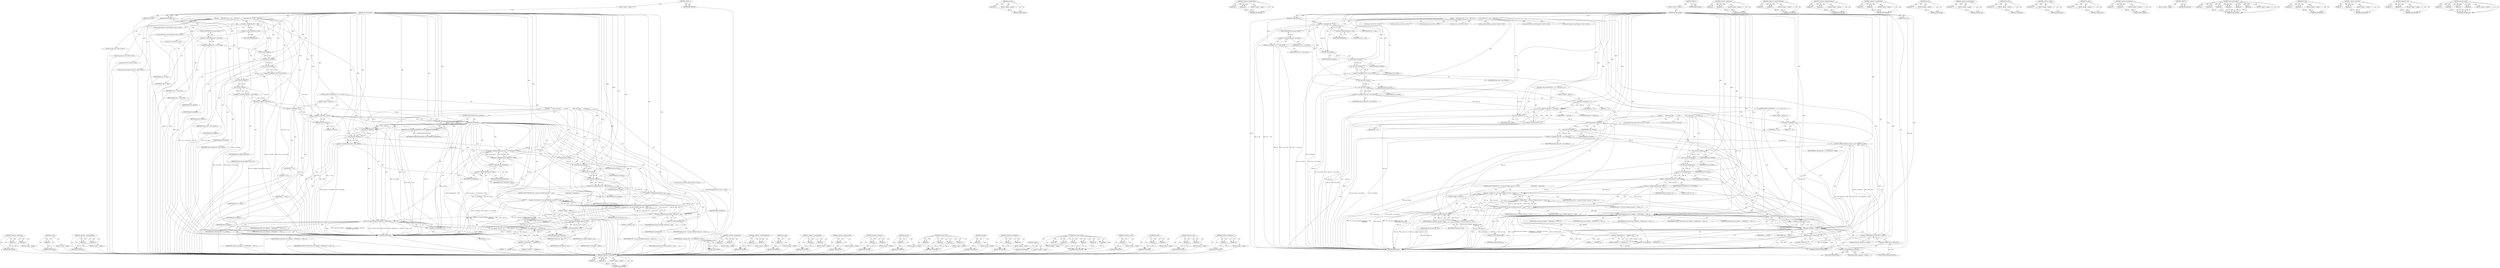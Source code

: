 digraph "&lt;operator&gt;.fieldAccess" {
vulnerable_218 [label=<(METHOD,&lt;operator&gt;.subtraction)>];
vulnerable_219 [label=<(PARAM,p1)>];
vulnerable_220 [label=<(PARAM,p2)>];
vulnerable_221 [label=<(BLOCK,&lt;empty&gt;,&lt;empty&gt;)>];
vulnerable_222 [label=<(METHOD_RETURN,ANY)>];
vulnerable_170 [label=<(METHOD,avio_rl16)>];
vulnerable_171 [label=<(PARAM,p1)>];
vulnerable_172 [label=<(BLOCK,&lt;empty&gt;,&lt;empty&gt;)>];
vulnerable_173 [label=<(METHOD_RETURN,ANY)>];
vulnerable_192 [label=<(METHOD,&lt;operator&gt;.multiplication)>];
vulnerable_193 [label=<(PARAM,p1)>];
vulnerable_194 [label=<(PARAM,p2)>];
vulnerable_195 [label=<(BLOCK,&lt;empty&gt;,&lt;empty&gt;)>];
vulnerable_196 [label=<(METHOD_RETURN,ANY)>];
vulnerable_6 [label=<(METHOD,&lt;global&gt;)<SUB>1</SUB>>];
vulnerable_7 [label=<(BLOCK,&lt;empty&gt;,&lt;empty&gt;)<SUB>1</SUB>>];
vulnerable_8 [label=<(METHOD,asf_read_marker)<SUB>1</SUB>>];
vulnerable_9 [label=<(PARAM,AVFormatContext *s)<SUB>1</SUB>>];
vulnerable_10 [label=<(PARAM,int64_t size)<SUB>1</SUB>>];
vulnerable_11 [label=<(BLOCK,{
    AVIOContext *pb = s-&gt;pb;
    ASFContext *...,{
    AVIOContext *pb = s-&gt;pb;
    ASFContext *...)<SUB>2</SUB>>];
vulnerable_12 [label="<(LOCAL,AVIOContext* pb: AVIOContext*)<SUB>3</SUB>>"];
vulnerable_13 [label=<(&lt;operator&gt;.assignment,*pb = s-&gt;pb)<SUB>3</SUB>>];
vulnerable_14 [label=<(IDENTIFIER,pb,*pb = s-&gt;pb)<SUB>3</SUB>>];
vulnerable_15 [label=<(&lt;operator&gt;.indirectFieldAccess,s-&gt;pb)<SUB>3</SUB>>];
vulnerable_16 [label=<(IDENTIFIER,s,*pb = s-&gt;pb)<SUB>3</SUB>>];
vulnerable_17 [label=<(FIELD_IDENTIFIER,pb,pb)<SUB>3</SUB>>];
vulnerable_18 [label="<(LOCAL,ASFContext* asf: ASFContext*)<SUB>4</SUB>>"];
vulnerable_19 [label=<(&lt;operator&gt;.assignment,*asf = s-&gt;priv_data)<SUB>4</SUB>>];
vulnerable_20 [label=<(IDENTIFIER,asf,*asf = s-&gt;priv_data)<SUB>4</SUB>>];
vulnerable_21 [label=<(&lt;operator&gt;.indirectFieldAccess,s-&gt;priv_data)<SUB>4</SUB>>];
vulnerable_22 [label=<(IDENTIFIER,s,*asf = s-&gt;priv_data)<SUB>4</SUB>>];
vulnerable_23 [label=<(FIELD_IDENTIFIER,priv_data,priv_data)<SUB>4</SUB>>];
vulnerable_24 [label="<(LOCAL,int i: int)<SUB>5</SUB>>"];
vulnerable_25 [label="<(LOCAL,int count: int)<SUB>5</SUB>>"];
vulnerable_26 [label="<(LOCAL,int name_len: int)<SUB>5</SUB>>"];
vulnerable_27 [label="<(LOCAL,int ret: int)<SUB>5</SUB>>"];
vulnerable_28 [label="<(LOCAL,char[1024] name: char[1024])<SUB>6</SUB>>"];
vulnerable_29 [label=<(avio_rl64,avio_rl64(pb))<SUB>8</SUB>>];
vulnerable_30 [label=<(IDENTIFIER,pb,avio_rl64(pb))<SUB>8</SUB>>];
vulnerable_31 [label=<(avio_rl64,avio_rl64(pb))<SUB>9</SUB>>];
vulnerable_32 [label=<(IDENTIFIER,pb,avio_rl64(pb))<SUB>9</SUB>>];
vulnerable_33 [label=<(&lt;operator&gt;.assignment,count = avio_rl32(pb))<SUB>10</SUB>>];
vulnerable_34 [label=<(IDENTIFIER,count,count = avio_rl32(pb))<SUB>10</SUB>>];
vulnerable_35 [label=<(avio_rl32,avio_rl32(pb))<SUB>10</SUB>>];
vulnerable_36 [label=<(IDENTIFIER,pb,avio_rl32(pb))<SUB>10</SUB>>];
vulnerable_37 [label=<(avio_rl16,avio_rl16(pb))<SUB>11</SUB>>];
vulnerable_38 [label=<(IDENTIFIER,pb,avio_rl16(pb))<SUB>11</SUB>>];
vulnerable_39 [label=<(&lt;operator&gt;.assignment,name_len = avio_rl16(pb))<SUB>12</SUB>>];
vulnerable_40 [label=<(IDENTIFIER,name_len,name_len = avio_rl16(pb))<SUB>12</SUB>>];
vulnerable_41 [label=<(avio_rl16,avio_rl16(pb))<SUB>12</SUB>>];
vulnerable_42 [label=<(IDENTIFIER,pb,avio_rl16(pb))<SUB>12</SUB>>];
vulnerable_43 [label=<(CONTROL_STRUCTURE,FOR,for (i = 0;i &lt; name_len;i++))<SUB>13</SUB>>];
vulnerable_44 [label=<(BLOCK,&lt;empty&gt;,&lt;empty&gt;)<SUB>13</SUB>>];
vulnerable_45 [label=<(&lt;operator&gt;.assignment,i = 0)<SUB>13</SUB>>];
vulnerable_46 [label=<(IDENTIFIER,i,i = 0)<SUB>13</SUB>>];
vulnerable_47 [label=<(LITERAL,0,i = 0)<SUB>13</SUB>>];
vulnerable_48 [label=<(&lt;operator&gt;.lessThan,i &lt; name_len)<SUB>13</SUB>>];
vulnerable_49 [label=<(IDENTIFIER,i,i &lt; name_len)<SUB>13</SUB>>];
vulnerable_50 [label=<(IDENTIFIER,name_len,i &lt; name_len)<SUB>13</SUB>>];
vulnerable_51 [label=<(&lt;operator&gt;.postIncrement,i++)<SUB>13</SUB>>];
vulnerable_52 [label=<(IDENTIFIER,i,i++)<SUB>13</SUB>>];
vulnerable_53 [label=<(avio_r8,avio_r8(pb))<SUB>14</SUB>>];
vulnerable_54 [label=<(IDENTIFIER,pb,avio_r8(pb))<SUB>14</SUB>>];
vulnerable_55 [label=<(CONTROL_STRUCTURE,FOR,for (i = 0;i &lt; count;i++))<SUB>16</SUB>>];
vulnerable_56 [label=<(BLOCK,&lt;empty&gt;,&lt;empty&gt;)<SUB>16</SUB>>];
vulnerable_57 [label=<(&lt;operator&gt;.assignment,i = 0)<SUB>16</SUB>>];
vulnerable_58 [label=<(IDENTIFIER,i,i = 0)<SUB>16</SUB>>];
vulnerable_59 [label=<(LITERAL,0,i = 0)<SUB>16</SUB>>];
vulnerable_60 [label=<(&lt;operator&gt;.lessThan,i &lt; count)<SUB>16</SUB>>];
vulnerable_61 [label=<(IDENTIFIER,i,i &lt; count)<SUB>16</SUB>>];
vulnerable_62 [label=<(IDENTIFIER,count,i &lt; count)<SUB>16</SUB>>];
vulnerable_63 [label=<(&lt;operator&gt;.postIncrement,i++)<SUB>16</SUB>>];
vulnerable_64 [label=<(IDENTIFIER,i,i++)<SUB>16</SUB>>];
vulnerable_65 [label=<(BLOCK,{
         int64_t pres_time;
         int name...,{
         int64_t pres_time;
         int name...)<SUB>16</SUB>>];
vulnerable_66 [label="<(LOCAL,int64_t pres_time: int64_t)<SUB>17</SUB>>"];
vulnerable_67 [label="<(LOCAL,int name_len: int)<SUB>18</SUB>>"];
vulnerable_68 [label=<(avio_rl64,avio_rl64(pb))<SUB>20</SUB>>];
vulnerable_69 [label=<(IDENTIFIER,pb,avio_rl64(pb))<SUB>20</SUB>>];
vulnerable_70 [label=<(&lt;operator&gt;.assignment,pres_time = avio_rl64(pb))<SUB>21</SUB>>];
vulnerable_71 [label=<(IDENTIFIER,pres_time,pres_time = avio_rl64(pb))<SUB>21</SUB>>];
vulnerable_72 [label=<(avio_rl64,avio_rl64(pb))<SUB>21</SUB>>];
vulnerable_73 [label=<(IDENTIFIER,pb,avio_rl64(pb))<SUB>21</SUB>>];
vulnerable_74 [label=<(&lt;operator&gt;.assignmentMinus,pres_time -= asf-&gt;hdr.preroll * 10000)<SUB>22</SUB>>];
vulnerable_75 [label=<(IDENTIFIER,pres_time,pres_time -= asf-&gt;hdr.preroll * 10000)<SUB>22</SUB>>];
vulnerable_76 [label=<(&lt;operator&gt;.multiplication,asf-&gt;hdr.preroll * 10000)<SUB>22</SUB>>];
vulnerable_77 [label=<(&lt;operator&gt;.fieldAccess,asf-&gt;hdr.preroll)<SUB>22</SUB>>];
vulnerable_78 [label=<(&lt;operator&gt;.indirectFieldAccess,asf-&gt;hdr)<SUB>22</SUB>>];
vulnerable_79 [label=<(IDENTIFIER,asf,asf-&gt;hdr.preroll * 10000)<SUB>22</SUB>>];
vulnerable_80 [label=<(FIELD_IDENTIFIER,hdr,hdr)<SUB>22</SUB>>];
vulnerable_81 [label=<(FIELD_IDENTIFIER,preroll,preroll)<SUB>22</SUB>>];
vulnerable_82 [label=<(LITERAL,10000,asf-&gt;hdr.preroll * 10000)<SUB>22</SUB>>];
vulnerable_83 [label=<(avio_rl16,avio_rl16(pb))<SUB>23</SUB>>];
vulnerable_84 [label=<(IDENTIFIER,pb,avio_rl16(pb))<SUB>23</SUB>>];
vulnerable_85 [label=<(avio_rl32,avio_rl32(pb))<SUB>24</SUB>>];
vulnerable_86 [label=<(IDENTIFIER,pb,avio_rl32(pb))<SUB>24</SUB>>];
vulnerable_87 [label=<(avio_rl32,avio_rl32(pb))<SUB>25</SUB>>];
vulnerable_88 [label=<(IDENTIFIER,pb,avio_rl32(pb))<SUB>25</SUB>>];
vulnerable_89 [label=<(&lt;operator&gt;.assignment,name_len = avio_rl32(pb))<SUB>26</SUB>>];
vulnerable_90 [label=<(IDENTIFIER,name_len,name_len = avio_rl32(pb))<SUB>26</SUB>>];
vulnerable_91 [label=<(avio_rl32,avio_rl32(pb))<SUB>26</SUB>>];
vulnerable_92 [label=<(IDENTIFIER,pb,avio_rl32(pb))<SUB>26</SUB>>];
vulnerable_93 [label=<(CONTROL_STRUCTURE,IF,if ((ret = avio_get_str16le(pb, name_len * 2, name,
                                    sizeof(name))) &lt; name_len))<SUB>27</SUB>>];
vulnerable_94 [label=<(&lt;operator&gt;.lessThan,(ret = avio_get_str16le(pb, name_len * 2, name,...)<SUB>27</SUB>>];
vulnerable_95 [label=<(&lt;operator&gt;.assignment,ret = avio_get_str16le(pb, name_len * 2, name,
...)<SUB>27</SUB>>];
vulnerable_96 [label=<(IDENTIFIER,ret,ret = avio_get_str16le(pb, name_len * 2, name,
...)<SUB>27</SUB>>];
vulnerable_97 [label=<(avio_get_str16le,avio_get_str16le(pb, name_len * 2, name,
      ...)<SUB>27</SUB>>];
vulnerable_98 [label=<(IDENTIFIER,pb,avio_get_str16le(pb, name_len * 2, name,
      ...)<SUB>27</SUB>>];
vulnerable_99 [label=<(&lt;operator&gt;.multiplication,name_len * 2)<SUB>27</SUB>>];
vulnerable_100 [label=<(IDENTIFIER,name_len,name_len * 2)<SUB>27</SUB>>];
vulnerable_101 [label=<(LITERAL,2,name_len * 2)<SUB>27</SUB>>];
vulnerable_102 [label=<(IDENTIFIER,name,avio_get_str16le(pb, name_len * 2, name,
      ...)<SUB>27</SUB>>];
vulnerable_103 [label=<(&lt;operator&gt;.sizeOf,sizeof(name))<SUB>28</SUB>>];
vulnerable_104 [label=<(IDENTIFIER,name,sizeof(name))<SUB>28</SUB>>];
vulnerable_105 [label=<(IDENTIFIER,name_len,(ret = avio_get_str16le(pb, name_len * 2, name,...)<SUB>28</SUB>>];
vulnerable_106 [label=<(BLOCK,&lt;empty&gt;,&lt;empty&gt;)<SUB>29</SUB>>];
vulnerable_107 [label=<(avio_skip,avio_skip(pb, name_len - ret))<SUB>29</SUB>>];
vulnerable_108 [label=<(IDENTIFIER,pb,avio_skip(pb, name_len - ret))<SUB>29</SUB>>];
vulnerable_109 [label=<(&lt;operator&gt;.subtraction,name_len - ret)<SUB>29</SUB>>];
vulnerable_110 [label=<(IDENTIFIER,name_len,name_len - ret)<SUB>29</SUB>>];
vulnerable_111 [label=<(IDENTIFIER,ret,name_len - ret)<SUB>29</SUB>>];
vulnerable_112 [label=<(avpriv_new_chapter,avpriv_new_chapter(s, i, (AVRational) { 1, 1000...)<SUB>30</SUB>>];
vulnerable_113 [label=<(IDENTIFIER,s,avpriv_new_chapter(s, i, (AVRational) { 1, 1000...)<SUB>30</SUB>>];
vulnerable_114 [label=<(IDENTIFIER,i,avpriv_new_chapter(s, i, (AVRational) { 1, 1000...)<SUB>30</SUB>>];
vulnerable_115 [label=<(&lt;operator&gt;.cast,(AVRational) { 1, 10000000 })<SUB>30</SUB>>];
vulnerable_116 [label=<(UNKNOWN,AVRational,AVRational)<SUB>30</SUB>>];
vulnerable_117 [label=<(&lt;operator&gt;.arrayInitializer,{ 1, 10000000 })<SUB>30</SUB>>];
vulnerable_118 [label=<(LITERAL,1,{ 1, 10000000 })<SUB>30</SUB>>];
vulnerable_119 [label=<(LITERAL,10000000,{ 1, 10000000 })<SUB>30</SUB>>];
vulnerable_120 [label=<(IDENTIFIER,pres_time,avpriv_new_chapter(s, i, (AVRational) { 1, 1000...)<SUB>30</SUB>>];
vulnerable_121 [label=<(IDENTIFIER,AV_NOPTS_VALUE,avpriv_new_chapter(s, i, (AVRational) { 1, 1000...)<SUB>31</SUB>>];
vulnerable_122 [label=<(IDENTIFIER,name,avpriv_new_chapter(s, i, (AVRational) { 1, 1000...)<SUB>31</SUB>>];
vulnerable_123 [label=<(RETURN,return 0;,return 0;)<SUB>34</SUB>>];
vulnerable_124 [label=<(LITERAL,0,return 0;)<SUB>34</SUB>>];
vulnerable_125 [label=<(METHOD_RETURN,int)<SUB>1</SUB>>];
vulnerable_127 [label=<(METHOD_RETURN,ANY)<SUB>1</SUB>>];
vulnerable_197 [label=<(METHOD,&lt;operator&gt;.fieldAccess)>];
vulnerable_198 [label=<(PARAM,p1)>];
vulnerable_199 [label=<(PARAM,p2)>];
vulnerable_200 [label=<(BLOCK,&lt;empty&gt;,&lt;empty&gt;)>];
vulnerable_201 [label=<(METHOD_RETURN,ANY)>];
vulnerable_157 [label=<(METHOD,&lt;operator&gt;.indirectFieldAccess)>];
vulnerable_158 [label=<(PARAM,p1)>];
vulnerable_159 [label=<(PARAM,p2)>];
vulnerable_160 [label=<(BLOCK,&lt;empty&gt;,&lt;empty&gt;)>];
vulnerable_161 [label=<(METHOD_RETURN,ANY)>];
vulnerable_187 [label=<(METHOD,&lt;operator&gt;.assignmentMinus)>];
vulnerable_188 [label=<(PARAM,p1)>];
vulnerable_189 [label=<(PARAM,p2)>];
vulnerable_190 [label=<(BLOCK,&lt;empty&gt;,&lt;empty&gt;)>];
vulnerable_191 [label=<(METHOD_RETURN,ANY)>];
vulnerable_237 [label=<(METHOD,&lt;operator&gt;.arrayInitializer)>];
vulnerable_238 [label=<(PARAM,p1)>];
vulnerable_239 [label=<(PARAM,p2)>];
vulnerable_240 [label=<(BLOCK,&lt;empty&gt;,&lt;empty&gt;)>];
vulnerable_241 [label=<(METHOD_RETURN,ANY)>];
vulnerable_183 [label=<(METHOD,avio_r8)>];
vulnerable_184 [label=<(PARAM,p1)>];
vulnerable_185 [label=<(BLOCK,&lt;empty&gt;,&lt;empty&gt;)>];
vulnerable_186 [label=<(METHOD_RETURN,ANY)>];
vulnerable_179 [label=<(METHOD,&lt;operator&gt;.postIncrement)>];
vulnerable_180 [label=<(PARAM,p1)>];
vulnerable_181 [label=<(BLOCK,&lt;empty&gt;,&lt;empty&gt;)>];
vulnerable_182 [label=<(METHOD_RETURN,ANY)>];
vulnerable_166 [label=<(METHOD,avio_rl32)>];
vulnerable_167 [label=<(PARAM,p1)>];
vulnerable_168 [label=<(BLOCK,&lt;empty&gt;,&lt;empty&gt;)>];
vulnerable_169 [label=<(METHOD_RETURN,ANY)>];
vulnerable_209 [label=<(METHOD,&lt;operator&gt;.sizeOf)>];
vulnerable_210 [label=<(PARAM,p1)>];
vulnerable_211 [label=<(BLOCK,&lt;empty&gt;,&lt;empty&gt;)>];
vulnerable_212 [label=<(METHOD_RETURN,ANY)>];
vulnerable_162 [label=<(METHOD,avio_rl64)>];
vulnerable_163 [label=<(PARAM,p1)>];
vulnerable_164 [label=<(BLOCK,&lt;empty&gt;,&lt;empty&gt;)>];
vulnerable_165 [label=<(METHOD_RETURN,ANY)>];
vulnerable_152 [label=<(METHOD,&lt;operator&gt;.assignment)>];
vulnerable_153 [label=<(PARAM,p1)>];
vulnerable_154 [label=<(PARAM,p2)>];
vulnerable_155 [label=<(BLOCK,&lt;empty&gt;,&lt;empty&gt;)>];
vulnerable_156 [label=<(METHOD_RETURN,ANY)>];
vulnerable_146 [label=<(METHOD,&lt;global&gt;)<SUB>1</SUB>>];
vulnerable_147 [label=<(BLOCK,&lt;empty&gt;,&lt;empty&gt;)>];
vulnerable_148 [label=<(METHOD_RETURN,ANY)>];
vulnerable_223 [label=<(METHOD,avpriv_new_chapter)>];
vulnerable_224 [label=<(PARAM,p1)>];
vulnerable_225 [label=<(PARAM,p2)>];
vulnerable_226 [label=<(PARAM,p3)>];
vulnerable_227 [label=<(PARAM,p4)>];
vulnerable_228 [label=<(PARAM,p5)>];
vulnerable_229 [label=<(PARAM,p6)>];
vulnerable_230 [label=<(BLOCK,&lt;empty&gt;,&lt;empty&gt;)>];
vulnerable_231 [label=<(METHOD_RETURN,ANY)>];
vulnerable_213 [label=<(METHOD,avio_skip)>];
vulnerable_214 [label=<(PARAM,p1)>];
vulnerable_215 [label=<(PARAM,p2)>];
vulnerable_216 [label=<(BLOCK,&lt;empty&gt;,&lt;empty&gt;)>];
vulnerable_217 [label=<(METHOD_RETURN,ANY)>];
vulnerable_174 [label=<(METHOD,&lt;operator&gt;.lessThan)>];
vulnerable_175 [label=<(PARAM,p1)>];
vulnerable_176 [label=<(PARAM,p2)>];
vulnerable_177 [label=<(BLOCK,&lt;empty&gt;,&lt;empty&gt;)>];
vulnerable_178 [label=<(METHOD_RETURN,ANY)>];
vulnerable_232 [label=<(METHOD,&lt;operator&gt;.cast)>];
vulnerable_233 [label=<(PARAM,p1)>];
vulnerable_234 [label=<(PARAM,p2)>];
vulnerable_235 [label=<(BLOCK,&lt;empty&gt;,&lt;empty&gt;)>];
vulnerable_236 [label=<(METHOD_RETURN,ANY)>];
vulnerable_202 [label=<(METHOD,avio_get_str16le)>];
vulnerable_203 [label=<(PARAM,p1)>];
vulnerable_204 [label=<(PARAM,p2)>];
vulnerable_205 [label=<(PARAM,p3)>];
vulnerable_206 [label=<(PARAM,p4)>];
vulnerable_207 [label=<(BLOCK,&lt;empty&gt;,&lt;empty&gt;)>];
vulnerable_208 [label=<(METHOD_RETURN,ANY)>];
fixed_215 [label=<(METHOD,&lt;operator&gt;.subtraction)>];
fixed_216 [label=<(PARAM,p1)>];
fixed_217 [label=<(PARAM,p2)>];
fixed_218 [label=<(BLOCK,&lt;empty&gt;,&lt;empty&gt;)>];
fixed_219 [label=<(METHOD_RETURN,ANY)>];
fixed_167 [label=<(METHOD,avio_rl16)>];
fixed_168 [label=<(PARAM,p1)>];
fixed_169 [label=<(BLOCK,&lt;empty&gt;,&lt;empty&gt;)>];
fixed_170 [label=<(METHOD_RETURN,ANY)>];
fixed_189 [label=<(METHOD,&lt;operator&gt;.assignmentMinus)>];
fixed_190 [label=<(PARAM,p1)>];
fixed_191 [label=<(PARAM,p2)>];
fixed_192 [label=<(BLOCK,&lt;empty&gt;,&lt;empty&gt;)>];
fixed_193 [label=<(METHOD_RETURN,ANY)>];
fixed_6 [label=<(METHOD,&lt;global&gt;)<SUB>1</SUB>>];
fixed_7 [label=<(BLOCK,&lt;empty&gt;,&lt;empty&gt;)<SUB>1</SUB>>];
fixed_8 [label=<(METHOD,asf_read_marker)<SUB>1</SUB>>];
fixed_9 [label=<(PARAM,AVFormatContext *s)<SUB>1</SUB>>];
fixed_10 [label=<(PARAM,int64_t size)<SUB>1</SUB>>];
fixed_11 [label=<(BLOCK,{
    AVIOContext *pb = s-&gt;pb;
    ASFContext *...,{
    AVIOContext *pb = s-&gt;pb;
    ASFContext *...)<SUB>2</SUB>>];
fixed_12 [label="<(LOCAL,AVIOContext* pb: AVIOContext*)<SUB>3</SUB>>"];
fixed_13 [label=<(&lt;operator&gt;.assignment,*pb = s-&gt;pb)<SUB>3</SUB>>];
fixed_14 [label=<(IDENTIFIER,pb,*pb = s-&gt;pb)<SUB>3</SUB>>];
fixed_15 [label=<(&lt;operator&gt;.indirectFieldAccess,s-&gt;pb)<SUB>3</SUB>>];
fixed_16 [label=<(IDENTIFIER,s,*pb = s-&gt;pb)<SUB>3</SUB>>];
fixed_17 [label=<(FIELD_IDENTIFIER,pb,pb)<SUB>3</SUB>>];
fixed_18 [label="<(LOCAL,ASFContext* asf: ASFContext*)<SUB>4</SUB>>"];
fixed_19 [label=<(&lt;operator&gt;.assignment,*asf = s-&gt;priv_data)<SUB>4</SUB>>];
fixed_20 [label=<(IDENTIFIER,asf,*asf = s-&gt;priv_data)<SUB>4</SUB>>];
fixed_21 [label=<(&lt;operator&gt;.indirectFieldAccess,s-&gt;priv_data)<SUB>4</SUB>>];
fixed_22 [label=<(IDENTIFIER,s,*asf = s-&gt;priv_data)<SUB>4</SUB>>];
fixed_23 [label=<(FIELD_IDENTIFIER,priv_data,priv_data)<SUB>4</SUB>>];
fixed_24 [label="<(LOCAL,int i: int)<SUB>5</SUB>>"];
fixed_25 [label="<(LOCAL,int count: int)<SUB>5</SUB>>"];
fixed_26 [label="<(LOCAL,int name_len: int)<SUB>5</SUB>>"];
fixed_27 [label="<(LOCAL,int ret: int)<SUB>5</SUB>>"];
fixed_28 [label="<(LOCAL,char[1024] name: char[1024])<SUB>6</SUB>>"];
fixed_29 [label=<(avio_rl64,avio_rl64(pb))<SUB>8</SUB>>];
fixed_30 [label=<(IDENTIFIER,pb,avio_rl64(pb))<SUB>8</SUB>>];
fixed_31 [label=<(avio_rl64,avio_rl64(pb))<SUB>9</SUB>>];
fixed_32 [label=<(IDENTIFIER,pb,avio_rl64(pb))<SUB>9</SUB>>];
fixed_33 [label=<(&lt;operator&gt;.assignment,count = avio_rl32(pb))<SUB>10</SUB>>];
fixed_34 [label=<(IDENTIFIER,count,count = avio_rl32(pb))<SUB>10</SUB>>];
fixed_35 [label=<(avio_rl32,avio_rl32(pb))<SUB>10</SUB>>];
fixed_36 [label=<(IDENTIFIER,pb,avio_rl32(pb))<SUB>10</SUB>>];
fixed_37 [label=<(avio_rl16,avio_rl16(pb))<SUB>11</SUB>>];
fixed_38 [label=<(IDENTIFIER,pb,avio_rl16(pb))<SUB>11</SUB>>];
fixed_39 [label=<(&lt;operator&gt;.assignment,name_len = avio_rl16(pb))<SUB>12</SUB>>];
fixed_40 [label=<(IDENTIFIER,name_len,name_len = avio_rl16(pb))<SUB>12</SUB>>];
fixed_41 [label=<(avio_rl16,avio_rl16(pb))<SUB>12</SUB>>];
fixed_42 [label=<(IDENTIFIER,pb,avio_rl16(pb))<SUB>12</SUB>>];
fixed_43 [label=<(avio_skip,avio_skip(pb, name_len))<SUB>13</SUB>>];
fixed_44 [label=<(IDENTIFIER,pb,avio_skip(pb, name_len))<SUB>13</SUB>>];
fixed_45 [label=<(IDENTIFIER,name_len,avio_skip(pb, name_len))<SUB>13</SUB>>];
fixed_46 [label=<(CONTROL_STRUCTURE,FOR,for (i = 0;i &lt; count;i++))<SUB>15</SUB>>];
fixed_47 [label=<(BLOCK,&lt;empty&gt;,&lt;empty&gt;)<SUB>15</SUB>>];
fixed_48 [label=<(&lt;operator&gt;.assignment,i = 0)<SUB>15</SUB>>];
fixed_49 [label=<(IDENTIFIER,i,i = 0)<SUB>15</SUB>>];
fixed_50 [label=<(LITERAL,0,i = 0)<SUB>15</SUB>>];
fixed_51 [label=<(&lt;operator&gt;.lessThan,i &lt; count)<SUB>15</SUB>>];
fixed_52 [label=<(IDENTIFIER,i,i &lt; count)<SUB>15</SUB>>];
fixed_53 [label=<(IDENTIFIER,count,i &lt; count)<SUB>15</SUB>>];
fixed_54 [label=<(&lt;operator&gt;.postIncrement,i++)<SUB>15</SUB>>];
fixed_55 [label=<(IDENTIFIER,i,i++)<SUB>15</SUB>>];
fixed_56 [label=<(BLOCK,{
         int64_t pres_time;
         int name...,{
         int64_t pres_time;
         int name...)<SUB>15</SUB>>];
fixed_57 [label="<(LOCAL,int64_t pres_time: int64_t)<SUB>16</SUB>>"];
fixed_58 [label="<(LOCAL,int name_len: int)<SUB>17</SUB>>"];
fixed_59 [label=<(CONTROL_STRUCTURE,IF,if (avio_feof(pb)))<SUB>19</SUB>>];
fixed_60 [label=<(avio_feof,avio_feof(pb))<SUB>19</SUB>>];
fixed_61 [label=<(IDENTIFIER,pb,avio_feof(pb))<SUB>19</SUB>>];
fixed_62 [label=<(BLOCK,&lt;empty&gt;,&lt;empty&gt;)<SUB>20</SUB>>];
fixed_63 [label=<(RETURN,return AVERROR_INVALIDDATA;,return AVERROR_INVALIDDATA;)<SUB>20</SUB>>];
fixed_64 [label=<(IDENTIFIER,AVERROR_INVALIDDATA,return AVERROR_INVALIDDATA;)<SUB>20</SUB>>];
fixed_65 [label=<(avio_rl64,avio_rl64(pb))<SUB>22</SUB>>];
fixed_66 [label=<(IDENTIFIER,pb,avio_rl64(pb))<SUB>22</SUB>>];
fixed_67 [label=<(&lt;operator&gt;.assignment,pres_time = avio_rl64(pb))<SUB>23</SUB>>];
fixed_68 [label=<(IDENTIFIER,pres_time,pres_time = avio_rl64(pb))<SUB>23</SUB>>];
fixed_69 [label=<(avio_rl64,avio_rl64(pb))<SUB>23</SUB>>];
fixed_70 [label=<(IDENTIFIER,pb,avio_rl64(pb))<SUB>23</SUB>>];
fixed_71 [label=<(&lt;operator&gt;.assignmentMinus,pres_time -= asf-&gt;hdr.preroll * 10000)<SUB>24</SUB>>];
fixed_72 [label=<(IDENTIFIER,pres_time,pres_time -= asf-&gt;hdr.preroll * 10000)<SUB>24</SUB>>];
fixed_73 [label=<(&lt;operator&gt;.multiplication,asf-&gt;hdr.preroll * 10000)<SUB>24</SUB>>];
fixed_74 [label=<(&lt;operator&gt;.fieldAccess,asf-&gt;hdr.preroll)<SUB>24</SUB>>];
fixed_75 [label=<(&lt;operator&gt;.indirectFieldAccess,asf-&gt;hdr)<SUB>24</SUB>>];
fixed_76 [label=<(IDENTIFIER,asf,asf-&gt;hdr.preroll * 10000)<SUB>24</SUB>>];
fixed_77 [label=<(FIELD_IDENTIFIER,hdr,hdr)<SUB>24</SUB>>];
fixed_78 [label=<(FIELD_IDENTIFIER,preroll,preroll)<SUB>24</SUB>>];
fixed_79 [label=<(LITERAL,10000,asf-&gt;hdr.preroll * 10000)<SUB>24</SUB>>];
fixed_80 [label=<(avio_rl16,avio_rl16(pb))<SUB>25</SUB>>];
fixed_81 [label=<(IDENTIFIER,pb,avio_rl16(pb))<SUB>25</SUB>>];
fixed_82 [label=<(avio_rl32,avio_rl32(pb))<SUB>26</SUB>>];
fixed_83 [label=<(IDENTIFIER,pb,avio_rl32(pb))<SUB>26</SUB>>];
fixed_84 [label=<(avio_rl32,avio_rl32(pb))<SUB>27</SUB>>];
fixed_85 [label=<(IDENTIFIER,pb,avio_rl32(pb))<SUB>27</SUB>>];
fixed_86 [label=<(&lt;operator&gt;.assignment,name_len = avio_rl32(pb))<SUB>28</SUB>>];
fixed_87 [label=<(IDENTIFIER,name_len,name_len = avio_rl32(pb))<SUB>28</SUB>>];
fixed_88 [label=<(avio_rl32,avio_rl32(pb))<SUB>28</SUB>>];
fixed_89 [label=<(IDENTIFIER,pb,avio_rl32(pb))<SUB>28</SUB>>];
fixed_90 [label=<(CONTROL_STRUCTURE,IF,if ((ret = avio_get_str16le(pb, name_len * 2, name,
                                    sizeof(name))) &lt; name_len))<SUB>29</SUB>>];
fixed_91 [label=<(&lt;operator&gt;.lessThan,(ret = avio_get_str16le(pb, name_len * 2, name,...)<SUB>29</SUB>>];
fixed_92 [label=<(&lt;operator&gt;.assignment,ret = avio_get_str16le(pb, name_len * 2, name,
...)<SUB>29</SUB>>];
fixed_93 [label=<(IDENTIFIER,ret,ret = avio_get_str16le(pb, name_len * 2, name,
...)<SUB>29</SUB>>];
fixed_94 [label=<(avio_get_str16le,avio_get_str16le(pb, name_len * 2, name,
      ...)<SUB>29</SUB>>];
fixed_95 [label=<(IDENTIFIER,pb,avio_get_str16le(pb, name_len * 2, name,
      ...)<SUB>29</SUB>>];
fixed_96 [label=<(&lt;operator&gt;.multiplication,name_len * 2)<SUB>29</SUB>>];
fixed_97 [label=<(IDENTIFIER,name_len,name_len * 2)<SUB>29</SUB>>];
fixed_98 [label=<(LITERAL,2,name_len * 2)<SUB>29</SUB>>];
fixed_99 [label=<(IDENTIFIER,name,avio_get_str16le(pb, name_len * 2, name,
      ...)<SUB>29</SUB>>];
fixed_100 [label=<(&lt;operator&gt;.sizeOf,sizeof(name))<SUB>30</SUB>>];
fixed_101 [label=<(IDENTIFIER,name,sizeof(name))<SUB>30</SUB>>];
fixed_102 [label=<(IDENTIFIER,name_len,(ret = avio_get_str16le(pb, name_len * 2, name,...)<SUB>30</SUB>>];
fixed_103 [label=<(BLOCK,&lt;empty&gt;,&lt;empty&gt;)<SUB>31</SUB>>];
fixed_104 [label=<(avio_skip,avio_skip(pb, name_len - ret))<SUB>31</SUB>>];
fixed_105 [label=<(IDENTIFIER,pb,avio_skip(pb, name_len - ret))<SUB>31</SUB>>];
fixed_106 [label=<(&lt;operator&gt;.subtraction,name_len - ret)<SUB>31</SUB>>];
fixed_107 [label=<(IDENTIFIER,name_len,name_len - ret)<SUB>31</SUB>>];
fixed_108 [label=<(IDENTIFIER,ret,name_len - ret)<SUB>31</SUB>>];
fixed_109 [label=<(avpriv_new_chapter,avpriv_new_chapter(s, i, (AVRational) { 1, 1000...)<SUB>32</SUB>>];
fixed_110 [label=<(IDENTIFIER,s,avpriv_new_chapter(s, i, (AVRational) { 1, 1000...)<SUB>32</SUB>>];
fixed_111 [label=<(IDENTIFIER,i,avpriv_new_chapter(s, i, (AVRational) { 1, 1000...)<SUB>32</SUB>>];
fixed_112 [label=<(&lt;operator&gt;.cast,(AVRational) { 1, 10000000 })<SUB>32</SUB>>];
fixed_113 [label=<(UNKNOWN,AVRational,AVRational)<SUB>32</SUB>>];
fixed_114 [label=<(&lt;operator&gt;.arrayInitializer,{ 1, 10000000 })<SUB>32</SUB>>];
fixed_115 [label=<(LITERAL,1,{ 1, 10000000 })<SUB>32</SUB>>];
fixed_116 [label=<(LITERAL,10000000,{ 1, 10000000 })<SUB>32</SUB>>];
fixed_117 [label=<(IDENTIFIER,pres_time,avpriv_new_chapter(s, i, (AVRational) { 1, 1000...)<SUB>32</SUB>>];
fixed_118 [label=<(IDENTIFIER,AV_NOPTS_VALUE,avpriv_new_chapter(s, i, (AVRational) { 1, 1000...)<SUB>33</SUB>>];
fixed_119 [label=<(IDENTIFIER,name,avpriv_new_chapter(s, i, (AVRational) { 1, 1000...)<SUB>33</SUB>>];
fixed_120 [label=<(RETURN,return 0;,return 0;)<SUB>36</SUB>>];
fixed_121 [label=<(LITERAL,0,return 0;)<SUB>36</SUB>>];
fixed_122 [label=<(METHOD_RETURN,int)<SUB>1</SUB>>];
fixed_124 [label=<(METHOD_RETURN,ANY)<SUB>1</SUB>>];
fixed_194 [label=<(METHOD,&lt;operator&gt;.multiplication)>];
fixed_195 [label=<(PARAM,p1)>];
fixed_196 [label=<(PARAM,p2)>];
fixed_197 [label=<(BLOCK,&lt;empty&gt;,&lt;empty&gt;)>];
fixed_198 [label=<(METHOD_RETURN,ANY)>];
fixed_154 [label=<(METHOD,&lt;operator&gt;.indirectFieldAccess)>];
fixed_155 [label=<(PARAM,p1)>];
fixed_156 [label=<(PARAM,p2)>];
fixed_157 [label=<(BLOCK,&lt;empty&gt;,&lt;empty&gt;)>];
fixed_158 [label=<(METHOD_RETURN,ANY)>];
fixed_185 [label=<(METHOD,avio_feof)>];
fixed_186 [label=<(PARAM,p1)>];
fixed_187 [label=<(BLOCK,&lt;empty&gt;,&lt;empty&gt;)>];
fixed_188 [label=<(METHOD_RETURN,ANY)>];
fixed_234 [label=<(METHOD,&lt;operator&gt;.arrayInitializer)>];
fixed_235 [label=<(PARAM,p1)>];
fixed_236 [label=<(PARAM,p2)>];
fixed_237 [label=<(BLOCK,&lt;empty&gt;,&lt;empty&gt;)>];
fixed_238 [label=<(METHOD_RETURN,ANY)>];
fixed_181 [label=<(METHOD,&lt;operator&gt;.postIncrement)>];
fixed_182 [label=<(PARAM,p1)>];
fixed_183 [label=<(BLOCK,&lt;empty&gt;,&lt;empty&gt;)>];
fixed_184 [label=<(METHOD_RETURN,ANY)>];
fixed_176 [label=<(METHOD,&lt;operator&gt;.lessThan)>];
fixed_177 [label=<(PARAM,p1)>];
fixed_178 [label=<(PARAM,p2)>];
fixed_179 [label=<(BLOCK,&lt;empty&gt;,&lt;empty&gt;)>];
fixed_180 [label=<(METHOD_RETURN,ANY)>];
fixed_163 [label=<(METHOD,avio_rl32)>];
fixed_164 [label=<(PARAM,p1)>];
fixed_165 [label=<(BLOCK,&lt;empty&gt;,&lt;empty&gt;)>];
fixed_166 [label=<(METHOD_RETURN,ANY)>];
fixed_204 [label=<(METHOD,avio_get_str16le)>];
fixed_205 [label=<(PARAM,p1)>];
fixed_206 [label=<(PARAM,p2)>];
fixed_207 [label=<(PARAM,p3)>];
fixed_208 [label=<(PARAM,p4)>];
fixed_209 [label=<(BLOCK,&lt;empty&gt;,&lt;empty&gt;)>];
fixed_210 [label=<(METHOD_RETURN,ANY)>];
fixed_159 [label=<(METHOD,avio_rl64)>];
fixed_160 [label=<(PARAM,p1)>];
fixed_161 [label=<(BLOCK,&lt;empty&gt;,&lt;empty&gt;)>];
fixed_162 [label=<(METHOD_RETURN,ANY)>];
fixed_149 [label=<(METHOD,&lt;operator&gt;.assignment)>];
fixed_150 [label=<(PARAM,p1)>];
fixed_151 [label=<(PARAM,p2)>];
fixed_152 [label=<(BLOCK,&lt;empty&gt;,&lt;empty&gt;)>];
fixed_153 [label=<(METHOD_RETURN,ANY)>];
fixed_143 [label=<(METHOD,&lt;global&gt;)<SUB>1</SUB>>];
fixed_144 [label=<(BLOCK,&lt;empty&gt;,&lt;empty&gt;)>];
fixed_145 [label=<(METHOD_RETURN,ANY)>];
fixed_220 [label=<(METHOD,avpriv_new_chapter)>];
fixed_221 [label=<(PARAM,p1)>];
fixed_222 [label=<(PARAM,p2)>];
fixed_223 [label=<(PARAM,p3)>];
fixed_224 [label=<(PARAM,p4)>];
fixed_225 [label=<(PARAM,p5)>];
fixed_226 [label=<(PARAM,p6)>];
fixed_227 [label=<(BLOCK,&lt;empty&gt;,&lt;empty&gt;)>];
fixed_228 [label=<(METHOD_RETURN,ANY)>];
fixed_211 [label=<(METHOD,&lt;operator&gt;.sizeOf)>];
fixed_212 [label=<(PARAM,p1)>];
fixed_213 [label=<(BLOCK,&lt;empty&gt;,&lt;empty&gt;)>];
fixed_214 [label=<(METHOD_RETURN,ANY)>];
fixed_171 [label=<(METHOD,avio_skip)>];
fixed_172 [label=<(PARAM,p1)>];
fixed_173 [label=<(PARAM,p2)>];
fixed_174 [label=<(BLOCK,&lt;empty&gt;,&lt;empty&gt;)>];
fixed_175 [label=<(METHOD_RETURN,ANY)>];
fixed_229 [label=<(METHOD,&lt;operator&gt;.cast)>];
fixed_230 [label=<(PARAM,p1)>];
fixed_231 [label=<(PARAM,p2)>];
fixed_232 [label=<(BLOCK,&lt;empty&gt;,&lt;empty&gt;)>];
fixed_233 [label=<(METHOD_RETURN,ANY)>];
fixed_199 [label=<(METHOD,&lt;operator&gt;.fieldAccess)>];
fixed_200 [label=<(PARAM,p1)>];
fixed_201 [label=<(PARAM,p2)>];
fixed_202 [label=<(BLOCK,&lt;empty&gt;,&lt;empty&gt;)>];
fixed_203 [label=<(METHOD_RETURN,ANY)>];
vulnerable_218 -> vulnerable_219  [key=0, label="AST: "];
vulnerable_218 -> vulnerable_219  [key=1, label="DDG: "];
vulnerable_218 -> vulnerable_221  [key=0, label="AST: "];
vulnerable_218 -> vulnerable_220  [key=0, label="AST: "];
vulnerable_218 -> vulnerable_220  [key=1, label="DDG: "];
vulnerable_218 -> vulnerable_222  [key=0, label="AST: "];
vulnerable_218 -> vulnerable_222  [key=1, label="CFG: "];
vulnerable_219 -> vulnerable_222  [key=0, label="DDG: p1"];
vulnerable_220 -> vulnerable_222  [key=0, label="DDG: p2"];
vulnerable_170 -> vulnerable_171  [key=0, label="AST: "];
vulnerable_170 -> vulnerable_171  [key=1, label="DDG: "];
vulnerable_170 -> vulnerable_172  [key=0, label="AST: "];
vulnerable_170 -> vulnerable_173  [key=0, label="AST: "];
vulnerable_170 -> vulnerable_173  [key=1, label="CFG: "];
vulnerable_171 -> vulnerable_173  [key=0, label="DDG: p1"];
vulnerable_192 -> vulnerable_193  [key=0, label="AST: "];
vulnerable_192 -> vulnerable_193  [key=1, label="DDG: "];
vulnerable_192 -> vulnerable_195  [key=0, label="AST: "];
vulnerable_192 -> vulnerable_194  [key=0, label="AST: "];
vulnerable_192 -> vulnerable_194  [key=1, label="DDG: "];
vulnerable_192 -> vulnerable_196  [key=0, label="AST: "];
vulnerable_192 -> vulnerable_196  [key=1, label="CFG: "];
vulnerable_193 -> vulnerable_196  [key=0, label="DDG: p1"];
vulnerable_194 -> vulnerable_196  [key=0, label="DDG: p2"];
vulnerable_6 -> vulnerable_7  [key=0, label="AST: "];
vulnerable_6 -> vulnerable_127  [key=0, label="AST: "];
vulnerable_6 -> vulnerable_127  [key=1, label="CFG: "];
vulnerable_7 -> vulnerable_8  [key=0, label="AST: "];
vulnerable_8 -> vulnerable_9  [key=0, label="AST: "];
vulnerable_8 -> vulnerable_9  [key=1, label="DDG: "];
vulnerable_8 -> vulnerable_10  [key=0, label="AST: "];
vulnerable_8 -> vulnerable_10  [key=1, label="DDG: "];
vulnerable_8 -> vulnerable_11  [key=0, label="AST: "];
vulnerable_8 -> vulnerable_125  [key=0, label="AST: "];
vulnerable_8 -> vulnerable_17  [key=0, label="CFG: "];
vulnerable_8 -> vulnerable_123  [key=0, label="DDG: "];
vulnerable_8 -> vulnerable_29  [key=0, label="DDG: "];
vulnerable_8 -> vulnerable_31  [key=0, label="DDG: "];
vulnerable_8 -> vulnerable_37  [key=0, label="DDG: "];
vulnerable_8 -> vulnerable_124  [key=0, label="DDG: "];
vulnerable_8 -> vulnerable_35  [key=0, label="DDG: "];
vulnerable_8 -> vulnerable_41  [key=0, label="DDG: "];
vulnerable_8 -> vulnerable_45  [key=0, label="DDG: "];
vulnerable_8 -> vulnerable_48  [key=0, label="DDG: "];
vulnerable_8 -> vulnerable_51  [key=0, label="DDG: "];
vulnerable_8 -> vulnerable_53  [key=0, label="DDG: "];
vulnerable_8 -> vulnerable_57  [key=0, label="DDG: "];
vulnerable_8 -> vulnerable_60  [key=0, label="DDG: "];
vulnerable_8 -> vulnerable_63  [key=0, label="DDG: "];
vulnerable_8 -> vulnerable_68  [key=0, label="DDG: "];
vulnerable_8 -> vulnerable_74  [key=0, label="DDG: "];
vulnerable_8 -> vulnerable_83  [key=0, label="DDG: "];
vulnerable_8 -> vulnerable_85  [key=0, label="DDG: "];
vulnerable_8 -> vulnerable_87  [key=0, label="DDG: "];
vulnerable_8 -> vulnerable_112  [key=0, label="DDG: "];
vulnerable_8 -> vulnerable_72  [key=0, label="DDG: "];
vulnerable_8 -> vulnerable_76  [key=0, label="DDG: "];
vulnerable_8 -> vulnerable_91  [key=0, label="DDG: "];
vulnerable_8 -> vulnerable_94  [key=0, label="DDG: "];
vulnerable_8 -> vulnerable_107  [key=0, label="DDG: "];
vulnerable_8 -> vulnerable_117  [key=0, label="DDG: "];
vulnerable_8 -> vulnerable_97  [key=0, label="DDG: "];
vulnerable_8 -> vulnerable_109  [key=0, label="DDG: "];
vulnerable_8 -> vulnerable_99  [key=0, label="DDG: "];
vulnerable_9 -> vulnerable_125  [key=0, label="DDG: s"];
vulnerable_9 -> vulnerable_13  [key=0, label="DDG: s"];
vulnerable_9 -> vulnerable_19  [key=0, label="DDG: s"];
vulnerable_9 -> vulnerable_112  [key=0, label="DDG: s"];
vulnerable_10 -> vulnerable_125  [key=0, label="DDG: size"];
vulnerable_11 -> vulnerable_12  [key=0, label="AST: "];
vulnerable_11 -> vulnerable_13  [key=0, label="AST: "];
vulnerable_11 -> vulnerable_18  [key=0, label="AST: "];
vulnerable_11 -> vulnerable_19  [key=0, label="AST: "];
vulnerable_11 -> vulnerable_24  [key=0, label="AST: "];
vulnerable_11 -> vulnerable_25  [key=0, label="AST: "];
vulnerable_11 -> vulnerable_26  [key=0, label="AST: "];
vulnerable_11 -> vulnerable_27  [key=0, label="AST: "];
vulnerable_11 -> vulnerable_28  [key=0, label="AST: "];
vulnerable_11 -> vulnerable_29  [key=0, label="AST: "];
vulnerable_11 -> vulnerable_31  [key=0, label="AST: "];
vulnerable_11 -> vulnerable_33  [key=0, label="AST: "];
vulnerable_11 -> vulnerable_37  [key=0, label="AST: "];
vulnerable_11 -> vulnerable_39  [key=0, label="AST: "];
vulnerable_11 -> vulnerable_43  [key=0, label="AST: "];
vulnerable_11 -> vulnerable_55  [key=0, label="AST: "];
vulnerable_11 -> vulnerable_123  [key=0, label="AST: "];
vulnerable_13 -> vulnerable_14  [key=0, label="AST: "];
vulnerable_13 -> vulnerable_15  [key=0, label="AST: "];
vulnerable_13 -> vulnerable_23  [key=0, label="CFG: "];
vulnerable_13 -> vulnerable_125  [key=0, label="DDG: s-&gt;pb"];
vulnerable_13 -> vulnerable_125  [key=1, label="DDG: *pb = s-&gt;pb"];
vulnerable_13 -> vulnerable_29  [key=0, label="DDG: pb"];
vulnerable_15 -> vulnerable_16  [key=0, label="AST: "];
vulnerable_15 -> vulnerable_17  [key=0, label="AST: "];
vulnerable_15 -> vulnerable_13  [key=0, label="CFG: "];
vulnerable_17 -> vulnerable_15  [key=0, label="CFG: "];
vulnerable_19 -> vulnerable_20  [key=0, label="AST: "];
vulnerable_19 -> vulnerable_21  [key=0, label="AST: "];
vulnerable_19 -> vulnerable_29  [key=0, label="CFG: "];
vulnerable_19 -> vulnerable_125  [key=0, label="DDG: asf"];
vulnerable_19 -> vulnerable_125  [key=1, label="DDG: s-&gt;priv_data"];
vulnerable_19 -> vulnerable_125  [key=2, label="DDG: *asf = s-&gt;priv_data"];
vulnerable_21 -> vulnerable_22  [key=0, label="AST: "];
vulnerable_21 -> vulnerable_23  [key=0, label="AST: "];
vulnerable_21 -> vulnerable_19  [key=0, label="CFG: "];
vulnerable_23 -> vulnerable_21  [key=0, label="CFG: "];
vulnerable_29 -> vulnerable_30  [key=0, label="AST: "];
vulnerable_29 -> vulnerable_31  [key=0, label="CFG: "];
vulnerable_29 -> vulnerable_31  [key=1, label="DDG: pb"];
vulnerable_31 -> vulnerable_32  [key=0, label="AST: "];
vulnerable_31 -> vulnerable_35  [key=0, label="CFG: "];
vulnerable_31 -> vulnerable_35  [key=1, label="DDG: pb"];
vulnerable_31 -> vulnerable_125  [key=0, label="DDG: avio_rl64(pb)"];
vulnerable_33 -> vulnerable_34  [key=0, label="AST: "];
vulnerable_33 -> vulnerable_35  [key=0, label="AST: "];
vulnerable_33 -> vulnerable_37  [key=0, label="CFG: "];
vulnerable_33 -> vulnerable_125  [key=0, label="DDG: avio_rl32(pb)"];
vulnerable_33 -> vulnerable_125  [key=1, label="DDG: count = avio_rl32(pb)"];
vulnerable_33 -> vulnerable_60  [key=0, label="DDG: count"];
vulnerable_35 -> vulnerable_36  [key=0, label="AST: "];
vulnerable_35 -> vulnerable_33  [key=0, label="CFG: "];
vulnerable_35 -> vulnerable_33  [key=1, label="DDG: pb"];
vulnerable_35 -> vulnerable_37  [key=0, label="DDG: pb"];
vulnerable_37 -> vulnerable_38  [key=0, label="AST: "];
vulnerable_37 -> vulnerable_41  [key=0, label="CFG: "];
vulnerable_37 -> vulnerable_41  [key=1, label="DDG: pb"];
vulnerable_39 -> vulnerable_40  [key=0, label="AST: "];
vulnerable_39 -> vulnerable_41  [key=0, label="AST: "];
vulnerable_39 -> vulnerable_45  [key=0, label="CFG: "];
vulnerable_39 -> vulnerable_125  [key=0, label="DDG: avio_rl16(pb)"];
vulnerable_39 -> vulnerable_125  [key=1, label="DDG: name_len = avio_rl16(pb)"];
vulnerable_39 -> vulnerable_48  [key=0, label="DDG: name_len"];
vulnerable_41 -> vulnerable_42  [key=0, label="AST: "];
vulnerable_41 -> vulnerable_39  [key=0, label="CFG: "];
vulnerable_41 -> vulnerable_39  [key=1, label="DDG: pb"];
vulnerable_41 -> vulnerable_125  [key=0, label="DDG: pb"];
vulnerable_41 -> vulnerable_53  [key=0, label="DDG: pb"];
vulnerable_41 -> vulnerable_68  [key=0, label="DDG: pb"];
vulnerable_43 -> vulnerable_44  [key=0, label="AST: "];
vulnerable_43 -> vulnerable_48  [key=0, label="AST: "];
vulnerable_43 -> vulnerable_51  [key=0, label="AST: "];
vulnerable_43 -> vulnerable_53  [key=0, label="AST: "];
vulnerable_44 -> vulnerable_45  [key=0, label="AST: "];
vulnerable_45 -> vulnerable_46  [key=0, label="AST: "];
vulnerable_45 -> vulnerable_47  [key=0, label="AST: "];
vulnerable_45 -> vulnerable_48  [key=0, label="CFG: "];
vulnerable_45 -> vulnerable_48  [key=1, label="DDG: i"];
vulnerable_48 -> vulnerable_49  [key=0, label="AST: "];
vulnerable_48 -> vulnerable_50  [key=0, label="AST: "];
vulnerable_48 -> vulnerable_53  [key=0, label="CFG: "];
vulnerable_48 -> vulnerable_53  [key=1, label="CDG: "];
vulnerable_48 -> vulnerable_57  [key=0, label="CFG: "];
vulnerable_48 -> vulnerable_125  [key=0, label="DDG: name_len"];
vulnerable_48 -> vulnerable_125  [key=1, label="DDG: i &lt; name_len"];
vulnerable_48 -> vulnerable_51  [key=0, label="DDG: i"];
vulnerable_48 -> vulnerable_51  [key=1, label="CDG: "];
vulnerable_48 -> vulnerable_48  [key=0, label="CDG: "];
vulnerable_51 -> vulnerable_52  [key=0, label="AST: "];
vulnerable_51 -> vulnerable_48  [key=0, label="CFG: "];
vulnerable_51 -> vulnerable_48  [key=1, label="DDG: i"];
vulnerable_51 -> vulnerable_125  [key=0, label="DDG: i++"];
vulnerable_53 -> vulnerable_54  [key=0, label="AST: "];
vulnerable_53 -> vulnerable_51  [key=0, label="CFG: "];
vulnerable_53 -> vulnerable_125  [key=0, label="DDG: pb"];
vulnerable_53 -> vulnerable_125  [key=1, label="DDG: avio_r8(pb)"];
vulnerable_53 -> vulnerable_68  [key=0, label="DDG: pb"];
vulnerable_55 -> vulnerable_56  [key=0, label="AST: "];
vulnerable_55 -> vulnerable_60  [key=0, label="AST: "];
vulnerable_55 -> vulnerable_63  [key=0, label="AST: "];
vulnerable_55 -> vulnerable_65  [key=0, label="AST: "];
vulnerable_56 -> vulnerable_57  [key=0, label="AST: "];
vulnerable_57 -> vulnerable_58  [key=0, label="AST: "];
vulnerable_57 -> vulnerable_59  [key=0, label="AST: "];
vulnerable_57 -> vulnerable_60  [key=0, label="CFG: "];
vulnerable_57 -> vulnerable_60  [key=1, label="DDG: i"];
vulnerable_57 -> vulnerable_125  [key=0, label="DDG: i = 0"];
vulnerable_60 -> vulnerable_61  [key=0, label="AST: "];
vulnerable_60 -> vulnerable_62  [key=0, label="AST: "];
vulnerable_60 -> vulnerable_68  [key=0, label="CFG: "];
vulnerable_60 -> vulnerable_68  [key=1, label="CDG: "];
vulnerable_60 -> vulnerable_123  [key=0, label="CFG: "];
vulnerable_60 -> vulnerable_125  [key=0, label="DDG: i"];
vulnerable_60 -> vulnerable_125  [key=1, label="DDG: count"];
vulnerable_60 -> vulnerable_125  [key=2, label="DDG: i &lt; count"];
vulnerable_60 -> vulnerable_112  [key=0, label="DDG: i"];
vulnerable_60 -> vulnerable_112  [key=1, label="CDG: "];
vulnerable_60 -> vulnerable_94  [key=0, label="CDG: "];
vulnerable_60 -> vulnerable_115  [key=0, label="CDG: "];
vulnerable_60 -> vulnerable_60  [key=0, label="CDG: "];
vulnerable_60 -> vulnerable_77  [key=0, label="CDG: "];
vulnerable_60 -> vulnerable_89  [key=0, label="CDG: "];
vulnerable_60 -> vulnerable_116  [key=0, label="CDG: "];
vulnerable_60 -> vulnerable_99  [key=0, label="CDG: "];
vulnerable_60 -> vulnerable_81  [key=0, label="CDG: "];
vulnerable_60 -> vulnerable_85  [key=0, label="CDG: "];
vulnerable_60 -> vulnerable_72  [key=0, label="CDG: "];
vulnerable_60 -> vulnerable_103  [key=0, label="CDG: "];
vulnerable_60 -> vulnerable_74  [key=0, label="CDG: "];
vulnerable_60 -> vulnerable_95  [key=0, label="CDG: "];
vulnerable_60 -> vulnerable_76  [key=0, label="CDG: "];
vulnerable_60 -> vulnerable_87  [key=0, label="CDG: "];
vulnerable_60 -> vulnerable_97  [key=0, label="CDG: "];
vulnerable_60 -> vulnerable_91  [key=0, label="CDG: "];
vulnerable_60 -> vulnerable_80  [key=0, label="CDG: "];
vulnerable_60 -> vulnerable_83  [key=0, label="CDG: "];
vulnerable_60 -> vulnerable_70  [key=0, label="CDG: "];
vulnerable_60 -> vulnerable_117  [key=0, label="CDG: "];
vulnerable_60 -> vulnerable_63  [key=0, label="CDG: "];
vulnerable_60 -> vulnerable_78  [key=0, label="CDG: "];
vulnerable_63 -> vulnerable_64  [key=0, label="AST: "];
vulnerable_63 -> vulnerable_60  [key=0, label="CFG: "];
vulnerable_63 -> vulnerable_60  [key=1, label="DDG: i"];
vulnerable_63 -> vulnerable_125  [key=0, label="DDG: i++"];
vulnerable_65 -> vulnerable_66  [key=0, label="AST: "];
vulnerable_65 -> vulnerable_67  [key=0, label="AST: "];
vulnerable_65 -> vulnerable_68  [key=0, label="AST: "];
vulnerable_65 -> vulnerable_70  [key=0, label="AST: "];
vulnerable_65 -> vulnerable_74  [key=0, label="AST: "];
vulnerable_65 -> vulnerable_83  [key=0, label="AST: "];
vulnerable_65 -> vulnerable_85  [key=0, label="AST: "];
vulnerable_65 -> vulnerable_87  [key=0, label="AST: "];
vulnerable_65 -> vulnerable_89  [key=0, label="AST: "];
vulnerable_65 -> vulnerable_93  [key=0, label="AST: "];
vulnerable_65 -> vulnerable_112  [key=0, label="AST: "];
vulnerable_68 -> vulnerable_69  [key=0, label="AST: "];
vulnerable_68 -> vulnerable_72  [key=0, label="CFG: "];
vulnerable_68 -> vulnerable_72  [key=1, label="DDG: pb"];
vulnerable_70 -> vulnerable_71  [key=0, label="AST: "];
vulnerable_70 -> vulnerable_72  [key=0, label="AST: "];
vulnerable_70 -> vulnerable_80  [key=0, label="CFG: "];
vulnerable_70 -> vulnerable_125  [key=0, label="DDG: avio_rl64(pb)"];
vulnerable_70 -> vulnerable_125  [key=1, label="DDG: pres_time = avio_rl64(pb)"];
vulnerable_70 -> vulnerable_74  [key=0, label="DDG: pres_time"];
vulnerable_72 -> vulnerable_73  [key=0, label="AST: "];
vulnerable_72 -> vulnerable_70  [key=0, label="CFG: "];
vulnerable_72 -> vulnerable_70  [key=1, label="DDG: pb"];
vulnerable_72 -> vulnerable_83  [key=0, label="DDG: pb"];
vulnerable_74 -> vulnerable_75  [key=0, label="AST: "];
vulnerable_74 -> vulnerable_76  [key=0, label="AST: "];
vulnerable_74 -> vulnerable_83  [key=0, label="CFG: "];
vulnerable_74 -> vulnerable_125  [key=0, label="DDG: asf-&gt;hdr.preroll * 10000"];
vulnerable_74 -> vulnerable_125  [key=1, label="DDG: pres_time -= asf-&gt;hdr.preroll * 10000"];
vulnerable_74 -> vulnerable_112  [key=0, label="DDG: pres_time"];
vulnerable_76 -> vulnerable_77  [key=0, label="AST: "];
vulnerable_76 -> vulnerable_82  [key=0, label="AST: "];
vulnerable_76 -> vulnerable_74  [key=0, label="CFG: "];
vulnerable_76 -> vulnerable_74  [key=1, label="DDG: asf-&gt;hdr.preroll"];
vulnerable_76 -> vulnerable_74  [key=2, label="DDG: 10000"];
vulnerable_76 -> vulnerable_125  [key=0, label="DDG: asf-&gt;hdr.preroll"];
vulnerable_77 -> vulnerable_78  [key=0, label="AST: "];
vulnerable_77 -> vulnerable_81  [key=0, label="AST: "];
vulnerable_77 -> vulnerable_76  [key=0, label="CFG: "];
vulnerable_78 -> vulnerable_79  [key=0, label="AST: "];
vulnerable_78 -> vulnerable_80  [key=0, label="AST: "];
vulnerable_78 -> vulnerable_81  [key=0, label="CFG: "];
vulnerable_80 -> vulnerable_78  [key=0, label="CFG: "];
vulnerable_81 -> vulnerable_77  [key=0, label="CFG: "];
vulnerable_83 -> vulnerable_84  [key=0, label="AST: "];
vulnerable_83 -> vulnerable_85  [key=0, label="CFG: "];
vulnerable_83 -> vulnerable_85  [key=1, label="DDG: pb"];
vulnerable_83 -> vulnerable_125  [key=0, label="DDG: avio_rl16(pb)"];
vulnerable_85 -> vulnerable_86  [key=0, label="AST: "];
vulnerable_85 -> vulnerable_87  [key=0, label="CFG: "];
vulnerable_85 -> vulnerable_87  [key=1, label="DDG: pb"];
vulnerable_87 -> vulnerable_88  [key=0, label="AST: "];
vulnerable_87 -> vulnerable_91  [key=0, label="CFG: "];
vulnerable_87 -> vulnerable_91  [key=1, label="DDG: pb"];
vulnerable_89 -> vulnerable_90  [key=0, label="AST: "];
vulnerable_89 -> vulnerable_91  [key=0, label="AST: "];
vulnerable_89 -> vulnerable_99  [key=0, label="CFG: "];
vulnerable_89 -> vulnerable_99  [key=1, label="DDG: name_len"];
vulnerable_89 -> vulnerable_125  [key=0, label="DDG: avio_rl32(pb)"];
vulnerable_89 -> vulnerable_125  [key=1, label="DDG: name_len = avio_rl32(pb)"];
vulnerable_91 -> vulnerable_92  [key=0, label="AST: "];
vulnerable_91 -> vulnerable_89  [key=0, label="CFG: "];
vulnerable_91 -> vulnerable_89  [key=1, label="DDG: pb"];
vulnerable_91 -> vulnerable_97  [key=0, label="DDG: pb"];
vulnerable_93 -> vulnerable_94  [key=0, label="AST: "];
vulnerable_93 -> vulnerable_106  [key=0, label="AST: "];
vulnerable_94 -> vulnerable_95  [key=0, label="AST: "];
vulnerable_94 -> vulnerable_105  [key=0, label="AST: "];
vulnerable_94 -> vulnerable_109  [key=0, label="CFG: "];
vulnerable_94 -> vulnerable_109  [key=1, label="DDG: name_len"];
vulnerable_94 -> vulnerable_109  [key=2, label="CDG: "];
vulnerable_94 -> vulnerable_116  [key=0, label="CFG: "];
vulnerable_94 -> vulnerable_125  [key=0, label="DDG: ret = avio_get_str16le(pb, name_len * 2, name,
                                    sizeof(name))"];
vulnerable_94 -> vulnerable_125  [key=1, label="DDG: name_len"];
vulnerable_94 -> vulnerable_125  [key=2, label="DDG: (ret = avio_get_str16le(pb, name_len * 2, name,
                                    sizeof(name))) &lt; name_len"];
vulnerable_94 -> vulnerable_107  [key=0, label="CDG: "];
vulnerable_95 -> vulnerable_96  [key=0, label="AST: "];
vulnerable_95 -> vulnerable_97  [key=0, label="AST: "];
vulnerable_95 -> vulnerable_94  [key=0, label="CFG: "];
vulnerable_95 -> vulnerable_94  [key=1, label="DDG: ret"];
vulnerable_95 -> vulnerable_125  [key=0, label="DDG: ret"];
vulnerable_95 -> vulnerable_125  [key=1, label="DDG: avio_get_str16le(pb, name_len * 2, name,
                                    sizeof(name))"];
vulnerable_95 -> vulnerable_109  [key=0, label="DDG: ret"];
vulnerable_97 -> vulnerable_98  [key=0, label="AST: "];
vulnerable_97 -> vulnerable_99  [key=0, label="AST: "];
vulnerable_97 -> vulnerable_102  [key=0, label="AST: "];
vulnerable_97 -> vulnerable_103  [key=0, label="AST: "];
vulnerable_97 -> vulnerable_95  [key=0, label="CFG: "];
vulnerable_97 -> vulnerable_95  [key=1, label="DDG: pb"];
vulnerable_97 -> vulnerable_95  [key=2, label="DDG: name_len * 2"];
vulnerable_97 -> vulnerable_95  [key=3, label="DDG: name"];
vulnerable_97 -> vulnerable_125  [key=0, label="DDG: pb"];
vulnerable_97 -> vulnerable_125  [key=1, label="DDG: name_len * 2"];
vulnerable_97 -> vulnerable_68  [key=0, label="DDG: pb"];
vulnerable_97 -> vulnerable_112  [key=0, label="DDG: name"];
vulnerable_97 -> vulnerable_94  [key=0, label="DDG: pb"];
vulnerable_97 -> vulnerable_94  [key=1, label="DDG: name_len * 2"];
vulnerable_97 -> vulnerable_94  [key=2, label="DDG: name"];
vulnerable_97 -> vulnerable_107  [key=0, label="DDG: pb"];
vulnerable_99 -> vulnerable_100  [key=0, label="AST: "];
vulnerable_99 -> vulnerable_101  [key=0, label="AST: "];
vulnerable_99 -> vulnerable_103  [key=0, label="CFG: "];
vulnerable_99 -> vulnerable_94  [key=0, label="DDG: name_len"];
vulnerable_99 -> vulnerable_97  [key=0, label="DDG: name_len"];
vulnerable_99 -> vulnerable_97  [key=1, label="DDG: 2"];
vulnerable_103 -> vulnerable_104  [key=0, label="AST: "];
vulnerable_103 -> vulnerable_97  [key=0, label="CFG: "];
vulnerable_106 -> vulnerable_107  [key=0, label="AST: "];
vulnerable_107 -> vulnerable_108  [key=0, label="AST: "];
vulnerable_107 -> vulnerable_109  [key=0, label="AST: "];
vulnerable_107 -> vulnerable_116  [key=0, label="CFG: "];
vulnerable_107 -> vulnerable_125  [key=0, label="DDG: pb"];
vulnerable_107 -> vulnerable_125  [key=1, label="DDG: name_len - ret"];
vulnerable_107 -> vulnerable_125  [key=2, label="DDG: avio_skip(pb, name_len - ret)"];
vulnerable_107 -> vulnerable_68  [key=0, label="DDG: pb"];
vulnerable_109 -> vulnerable_110  [key=0, label="AST: "];
vulnerable_109 -> vulnerable_111  [key=0, label="AST: "];
vulnerable_109 -> vulnerable_107  [key=0, label="CFG: "];
vulnerable_109 -> vulnerable_107  [key=1, label="DDG: name_len"];
vulnerable_109 -> vulnerable_107  [key=2, label="DDG: ret"];
vulnerable_109 -> vulnerable_125  [key=0, label="DDG: name_len"];
vulnerable_109 -> vulnerable_125  [key=1, label="DDG: ret"];
vulnerable_112 -> vulnerable_113  [key=0, label="AST: "];
vulnerable_112 -> vulnerable_114  [key=0, label="AST: "];
vulnerable_112 -> vulnerable_115  [key=0, label="AST: "];
vulnerable_112 -> vulnerable_120  [key=0, label="AST: "];
vulnerable_112 -> vulnerable_121  [key=0, label="AST: "];
vulnerable_112 -> vulnerable_122  [key=0, label="AST: "];
vulnerable_112 -> vulnerable_63  [key=0, label="CFG: "];
vulnerable_112 -> vulnerable_63  [key=1, label="DDG: i"];
vulnerable_112 -> vulnerable_125  [key=0, label="DDG: s"];
vulnerable_112 -> vulnerable_125  [key=1, label="DDG: (AVRational) { 1, 10000000 }"];
vulnerable_112 -> vulnerable_125  [key=2, label="DDG: pres_time"];
vulnerable_112 -> vulnerable_125  [key=3, label="DDG: name"];
vulnerable_112 -> vulnerable_125  [key=4, label="DDG: avpriv_new_chapter(s, i, (AVRational) { 1, 10000000 }, pres_time,
                           AV_NOPTS_VALUE, name)"];
vulnerable_112 -> vulnerable_125  [key=5, label="DDG: AV_NOPTS_VALUE"];
vulnerable_115 -> vulnerable_116  [key=0, label="AST: "];
vulnerable_115 -> vulnerable_117  [key=0, label="AST: "];
vulnerable_115 -> vulnerable_112  [key=0, label="CFG: "];
vulnerable_115 -> vulnerable_125  [key=0, label="DDG: { 1, 10000000 }"];
vulnerable_116 -> vulnerable_117  [key=0, label="CFG: "];
vulnerable_117 -> vulnerable_118  [key=0, label="AST: "];
vulnerable_117 -> vulnerable_119  [key=0, label="AST: "];
vulnerable_117 -> vulnerable_115  [key=0, label="CFG: "];
vulnerable_117 -> vulnerable_115  [key=1, label="DDG: 1"];
vulnerable_117 -> vulnerable_115  [key=2, label="DDG: 10000000"];
vulnerable_117 -> vulnerable_112  [key=0, label="DDG: 1"];
vulnerable_117 -> vulnerable_112  [key=1, label="DDG: 10000000"];
vulnerable_123 -> vulnerable_124  [key=0, label="AST: "];
vulnerable_123 -> vulnerable_125  [key=0, label="CFG: "];
vulnerable_123 -> vulnerable_125  [key=1, label="DDG: &lt;RET&gt;"];
vulnerable_124 -> vulnerable_123  [key=0, label="DDG: 0"];
vulnerable_197 -> vulnerable_198  [key=0, label="AST: "];
vulnerable_197 -> vulnerable_198  [key=1, label="DDG: "];
vulnerable_197 -> vulnerable_200  [key=0, label="AST: "];
vulnerable_197 -> vulnerable_199  [key=0, label="AST: "];
vulnerable_197 -> vulnerable_199  [key=1, label="DDG: "];
vulnerable_197 -> vulnerable_201  [key=0, label="AST: "];
vulnerable_197 -> vulnerable_201  [key=1, label="CFG: "];
vulnerable_198 -> vulnerable_201  [key=0, label="DDG: p1"];
vulnerable_199 -> vulnerable_201  [key=0, label="DDG: p2"];
vulnerable_157 -> vulnerable_158  [key=0, label="AST: "];
vulnerable_157 -> vulnerable_158  [key=1, label="DDG: "];
vulnerable_157 -> vulnerable_160  [key=0, label="AST: "];
vulnerable_157 -> vulnerable_159  [key=0, label="AST: "];
vulnerable_157 -> vulnerable_159  [key=1, label="DDG: "];
vulnerable_157 -> vulnerable_161  [key=0, label="AST: "];
vulnerable_157 -> vulnerable_161  [key=1, label="CFG: "];
vulnerable_158 -> vulnerable_161  [key=0, label="DDG: p1"];
vulnerable_159 -> vulnerable_161  [key=0, label="DDG: p2"];
vulnerable_187 -> vulnerable_188  [key=0, label="AST: "];
vulnerable_187 -> vulnerable_188  [key=1, label="DDG: "];
vulnerable_187 -> vulnerable_190  [key=0, label="AST: "];
vulnerable_187 -> vulnerable_189  [key=0, label="AST: "];
vulnerable_187 -> vulnerable_189  [key=1, label="DDG: "];
vulnerable_187 -> vulnerable_191  [key=0, label="AST: "];
vulnerable_187 -> vulnerable_191  [key=1, label="CFG: "];
vulnerable_188 -> vulnerable_191  [key=0, label="DDG: p1"];
vulnerable_189 -> vulnerable_191  [key=0, label="DDG: p2"];
vulnerable_237 -> vulnerable_238  [key=0, label="AST: "];
vulnerable_237 -> vulnerable_238  [key=1, label="DDG: "];
vulnerable_237 -> vulnerable_240  [key=0, label="AST: "];
vulnerable_237 -> vulnerable_239  [key=0, label="AST: "];
vulnerable_237 -> vulnerable_239  [key=1, label="DDG: "];
vulnerable_237 -> vulnerable_241  [key=0, label="AST: "];
vulnerable_237 -> vulnerable_241  [key=1, label="CFG: "];
vulnerable_238 -> vulnerable_241  [key=0, label="DDG: p1"];
vulnerable_239 -> vulnerable_241  [key=0, label="DDG: p2"];
vulnerable_183 -> vulnerable_184  [key=0, label="AST: "];
vulnerable_183 -> vulnerable_184  [key=1, label="DDG: "];
vulnerable_183 -> vulnerable_185  [key=0, label="AST: "];
vulnerable_183 -> vulnerable_186  [key=0, label="AST: "];
vulnerable_183 -> vulnerable_186  [key=1, label="CFG: "];
vulnerable_184 -> vulnerable_186  [key=0, label="DDG: p1"];
vulnerable_179 -> vulnerable_180  [key=0, label="AST: "];
vulnerable_179 -> vulnerable_180  [key=1, label="DDG: "];
vulnerable_179 -> vulnerable_181  [key=0, label="AST: "];
vulnerable_179 -> vulnerable_182  [key=0, label="AST: "];
vulnerable_179 -> vulnerable_182  [key=1, label="CFG: "];
vulnerable_180 -> vulnerable_182  [key=0, label="DDG: p1"];
vulnerable_166 -> vulnerable_167  [key=0, label="AST: "];
vulnerable_166 -> vulnerable_167  [key=1, label="DDG: "];
vulnerable_166 -> vulnerable_168  [key=0, label="AST: "];
vulnerable_166 -> vulnerable_169  [key=0, label="AST: "];
vulnerable_166 -> vulnerable_169  [key=1, label="CFG: "];
vulnerable_167 -> vulnerable_169  [key=0, label="DDG: p1"];
vulnerable_209 -> vulnerable_210  [key=0, label="AST: "];
vulnerable_209 -> vulnerable_210  [key=1, label="DDG: "];
vulnerable_209 -> vulnerable_211  [key=0, label="AST: "];
vulnerable_209 -> vulnerable_212  [key=0, label="AST: "];
vulnerable_209 -> vulnerable_212  [key=1, label="CFG: "];
vulnerable_210 -> vulnerable_212  [key=0, label="DDG: p1"];
vulnerable_162 -> vulnerable_163  [key=0, label="AST: "];
vulnerable_162 -> vulnerable_163  [key=1, label="DDG: "];
vulnerable_162 -> vulnerable_164  [key=0, label="AST: "];
vulnerable_162 -> vulnerable_165  [key=0, label="AST: "];
vulnerable_162 -> vulnerable_165  [key=1, label="CFG: "];
vulnerable_163 -> vulnerable_165  [key=0, label="DDG: p1"];
vulnerable_152 -> vulnerable_153  [key=0, label="AST: "];
vulnerable_152 -> vulnerable_153  [key=1, label="DDG: "];
vulnerable_152 -> vulnerable_155  [key=0, label="AST: "];
vulnerable_152 -> vulnerable_154  [key=0, label="AST: "];
vulnerable_152 -> vulnerable_154  [key=1, label="DDG: "];
vulnerable_152 -> vulnerable_156  [key=0, label="AST: "];
vulnerable_152 -> vulnerable_156  [key=1, label="CFG: "];
vulnerable_153 -> vulnerable_156  [key=0, label="DDG: p1"];
vulnerable_154 -> vulnerable_156  [key=0, label="DDG: p2"];
vulnerable_146 -> vulnerable_147  [key=0, label="AST: "];
vulnerable_146 -> vulnerable_148  [key=0, label="AST: "];
vulnerable_146 -> vulnerable_148  [key=1, label="CFG: "];
vulnerable_223 -> vulnerable_224  [key=0, label="AST: "];
vulnerable_223 -> vulnerable_224  [key=1, label="DDG: "];
vulnerable_223 -> vulnerable_230  [key=0, label="AST: "];
vulnerable_223 -> vulnerable_225  [key=0, label="AST: "];
vulnerable_223 -> vulnerable_225  [key=1, label="DDG: "];
vulnerable_223 -> vulnerable_231  [key=0, label="AST: "];
vulnerable_223 -> vulnerable_231  [key=1, label="CFG: "];
vulnerable_223 -> vulnerable_226  [key=0, label="AST: "];
vulnerable_223 -> vulnerable_226  [key=1, label="DDG: "];
vulnerable_223 -> vulnerable_227  [key=0, label="AST: "];
vulnerable_223 -> vulnerable_227  [key=1, label="DDG: "];
vulnerable_223 -> vulnerable_228  [key=0, label="AST: "];
vulnerable_223 -> vulnerable_228  [key=1, label="DDG: "];
vulnerable_223 -> vulnerable_229  [key=0, label="AST: "];
vulnerable_223 -> vulnerable_229  [key=1, label="DDG: "];
vulnerable_224 -> vulnerable_231  [key=0, label="DDG: p1"];
vulnerable_225 -> vulnerable_231  [key=0, label="DDG: p2"];
vulnerable_226 -> vulnerable_231  [key=0, label="DDG: p3"];
vulnerable_227 -> vulnerable_231  [key=0, label="DDG: p4"];
vulnerable_228 -> vulnerable_231  [key=0, label="DDG: p5"];
vulnerable_229 -> vulnerable_231  [key=0, label="DDG: p6"];
vulnerable_213 -> vulnerable_214  [key=0, label="AST: "];
vulnerable_213 -> vulnerable_214  [key=1, label="DDG: "];
vulnerable_213 -> vulnerable_216  [key=0, label="AST: "];
vulnerable_213 -> vulnerable_215  [key=0, label="AST: "];
vulnerable_213 -> vulnerable_215  [key=1, label="DDG: "];
vulnerable_213 -> vulnerable_217  [key=0, label="AST: "];
vulnerable_213 -> vulnerable_217  [key=1, label="CFG: "];
vulnerable_214 -> vulnerable_217  [key=0, label="DDG: p1"];
vulnerable_215 -> vulnerable_217  [key=0, label="DDG: p2"];
vulnerable_174 -> vulnerable_175  [key=0, label="AST: "];
vulnerable_174 -> vulnerable_175  [key=1, label="DDG: "];
vulnerable_174 -> vulnerable_177  [key=0, label="AST: "];
vulnerable_174 -> vulnerable_176  [key=0, label="AST: "];
vulnerable_174 -> vulnerable_176  [key=1, label="DDG: "];
vulnerable_174 -> vulnerable_178  [key=0, label="AST: "];
vulnerable_174 -> vulnerable_178  [key=1, label="CFG: "];
vulnerable_175 -> vulnerable_178  [key=0, label="DDG: p1"];
vulnerable_176 -> vulnerable_178  [key=0, label="DDG: p2"];
vulnerable_232 -> vulnerable_233  [key=0, label="AST: "];
vulnerable_232 -> vulnerable_233  [key=1, label="DDG: "];
vulnerable_232 -> vulnerable_235  [key=0, label="AST: "];
vulnerable_232 -> vulnerable_234  [key=0, label="AST: "];
vulnerable_232 -> vulnerable_234  [key=1, label="DDG: "];
vulnerable_232 -> vulnerable_236  [key=0, label="AST: "];
vulnerable_232 -> vulnerable_236  [key=1, label="CFG: "];
vulnerable_233 -> vulnerable_236  [key=0, label="DDG: p1"];
vulnerable_234 -> vulnerable_236  [key=0, label="DDG: p2"];
vulnerable_202 -> vulnerable_203  [key=0, label="AST: "];
vulnerable_202 -> vulnerable_203  [key=1, label="DDG: "];
vulnerable_202 -> vulnerable_207  [key=0, label="AST: "];
vulnerable_202 -> vulnerable_204  [key=0, label="AST: "];
vulnerable_202 -> vulnerable_204  [key=1, label="DDG: "];
vulnerable_202 -> vulnerable_208  [key=0, label="AST: "];
vulnerable_202 -> vulnerable_208  [key=1, label="CFG: "];
vulnerable_202 -> vulnerable_205  [key=0, label="AST: "];
vulnerable_202 -> vulnerable_205  [key=1, label="DDG: "];
vulnerable_202 -> vulnerable_206  [key=0, label="AST: "];
vulnerable_202 -> vulnerable_206  [key=1, label="DDG: "];
vulnerable_203 -> vulnerable_208  [key=0, label="DDG: p1"];
vulnerable_204 -> vulnerable_208  [key=0, label="DDG: p2"];
vulnerable_205 -> vulnerable_208  [key=0, label="DDG: p3"];
vulnerable_206 -> vulnerable_208  [key=0, label="DDG: p4"];
fixed_215 -> fixed_216  [key=0, label="AST: "];
fixed_215 -> fixed_216  [key=1, label="DDG: "];
fixed_215 -> fixed_218  [key=0, label="AST: "];
fixed_215 -> fixed_217  [key=0, label="AST: "];
fixed_215 -> fixed_217  [key=1, label="DDG: "];
fixed_215 -> fixed_219  [key=0, label="AST: "];
fixed_215 -> fixed_219  [key=1, label="CFG: "];
fixed_216 -> fixed_219  [key=0, label="DDG: p1"];
fixed_217 -> fixed_219  [key=0, label="DDG: p2"];
fixed_218 -> vulnerable_218  [key=0];
fixed_219 -> vulnerable_218  [key=0];
fixed_167 -> fixed_168  [key=0, label="AST: "];
fixed_167 -> fixed_168  [key=1, label="DDG: "];
fixed_167 -> fixed_169  [key=0, label="AST: "];
fixed_167 -> fixed_170  [key=0, label="AST: "];
fixed_167 -> fixed_170  [key=1, label="CFG: "];
fixed_168 -> fixed_170  [key=0, label="DDG: p1"];
fixed_169 -> vulnerable_218  [key=0];
fixed_170 -> vulnerable_218  [key=0];
fixed_189 -> fixed_190  [key=0, label="AST: "];
fixed_189 -> fixed_190  [key=1, label="DDG: "];
fixed_189 -> fixed_192  [key=0, label="AST: "];
fixed_189 -> fixed_191  [key=0, label="AST: "];
fixed_189 -> fixed_191  [key=1, label="DDG: "];
fixed_189 -> fixed_193  [key=0, label="AST: "];
fixed_189 -> fixed_193  [key=1, label="CFG: "];
fixed_190 -> fixed_193  [key=0, label="DDG: p1"];
fixed_191 -> fixed_193  [key=0, label="DDG: p2"];
fixed_192 -> vulnerable_218  [key=0];
fixed_193 -> vulnerable_218  [key=0];
fixed_6 -> fixed_7  [key=0, label="AST: "];
fixed_6 -> fixed_124  [key=0, label="AST: "];
fixed_6 -> fixed_124  [key=1, label="CFG: "];
fixed_7 -> fixed_8  [key=0, label="AST: "];
fixed_8 -> fixed_9  [key=0, label="AST: "];
fixed_8 -> fixed_9  [key=1, label="DDG: "];
fixed_8 -> fixed_10  [key=0, label="AST: "];
fixed_8 -> fixed_10  [key=1, label="DDG: "];
fixed_8 -> fixed_11  [key=0, label="AST: "];
fixed_8 -> fixed_122  [key=0, label="AST: "];
fixed_8 -> fixed_17  [key=0, label="CFG: "];
fixed_8 -> fixed_120  [key=0, label="DDG: "];
fixed_8 -> fixed_29  [key=0, label="DDG: "];
fixed_8 -> fixed_31  [key=0, label="DDG: "];
fixed_8 -> fixed_37  [key=0, label="DDG: "];
fixed_8 -> fixed_43  [key=0, label="DDG: "];
fixed_8 -> fixed_121  [key=0, label="DDG: "];
fixed_8 -> fixed_35  [key=0, label="DDG: "];
fixed_8 -> fixed_41  [key=0, label="DDG: "];
fixed_8 -> fixed_48  [key=0, label="DDG: "];
fixed_8 -> fixed_51  [key=0, label="DDG: "];
fixed_8 -> fixed_54  [key=0, label="DDG: "];
fixed_8 -> fixed_65  [key=0, label="DDG: "];
fixed_8 -> fixed_71  [key=0, label="DDG: "];
fixed_8 -> fixed_80  [key=0, label="DDG: "];
fixed_8 -> fixed_82  [key=0, label="DDG: "];
fixed_8 -> fixed_84  [key=0, label="DDG: "];
fixed_8 -> fixed_109  [key=0, label="DDG: "];
fixed_8 -> fixed_60  [key=0, label="DDG: "];
fixed_8 -> fixed_63  [key=0, label="DDG: "];
fixed_8 -> fixed_69  [key=0, label="DDG: "];
fixed_8 -> fixed_73  [key=0, label="DDG: "];
fixed_8 -> fixed_88  [key=0, label="DDG: "];
fixed_8 -> fixed_91  [key=0, label="DDG: "];
fixed_8 -> fixed_64  [key=0, label="DDG: "];
fixed_8 -> fixed_104  [key=0, label="DDG: "];
fixed_8 -> fixed_114  [key=0, label="DDG: "];
fixed_8 -> fixed_94  [key=0, label="DDG: "];
fixed_8 -> fixed_106  [key=0, label="DDG: "];
fixed_8 -> fixed_96  [key=0, label="DDG: "];
fixed_9 -> fixed_122  [key=0, label="DDG: s"];
fixed_9 -> fixed_13  [key=0, label="DDG: s"];
fixed_9 -> fixed_19  [key=0, label="DDG: s"];
fixed_9 -> fixed_109  [key=0, label="DDG: s"];
fixed_10 -> fixed_122  [key=0, label="DDG: size"];
fixed_11 -> fixed_12  [key=0, label="AST: "];
fixed_11 -> fixed_13  [key=0, label="AST: "];
fixed_11 -> fixed_18  [key=0, label="AST: "];
fixed_11 -> fixed_19  [key=0, label="AST: "];
fixed_11 -> fixed_24  [key=0, label="AST: "];
fixed_11 -> fixed_25  [key=0, label="AST: "];
fixed_11 -> fixed_26  [key=0, label="AST: "];
fixed_11 -> fixed_27  [key=0, label="AST: "];
fixed_11 -> fixed_28  [key=0, label="AST: "];
fixed_11 -> fixed_29  [key=0, label="AST: "];
fixed_11 -> fixed_31  [key=0, label="AST: "];
fixed_11 -> fixed_33  [key=0, label="AST: "];
fixed_11 -> fixed_37  [key=0, label="AST: "];
fixed_11 -> fixed_39  [key=0, label="AST: "];
fixed_11 -> fixed_43  [key=0, label="AST: "];
fixed_11 -> fixed_46  [key=0, label="AST: "];
fixed_11 -> fixed_120  [key=0, label="AST: "];
fixed_12 -> vulnerable_218  [key=0];
fixed_13 -> fixed_14  [key=0, label="AST: "];
fixed_13 -> fixed_15  [key=0, label="AST: "];
fixed_13 -> fixed_23  [key=0, label="CFG: "];
fixed_13 -> fixed_122  [key=0, label="DDG: s-&gt;pb"];
fixed_13 -> fixed_122  [key=1, label="DDG: *pb = s-&gt;pb"];
fixed_13 -> fixed_29  [key=0, label="DDG: pb"];
fixed_14 -> vulnerable_218  [key=0];
fixed_15 -> fixed_16  [key=0, label="AST: "];
fixed_15 -> fixed_17  [key=0, label="AST: "];
fixed_15 -> fixed_13  [key=0, label="CFG: "];
fixed_16 -> vulnerable_218  [key=0];
fixed_17 -> fixed_15  [key=0, label="CFG: "];
fixed_18 -> vulnerable_218  [key=0];
fixed_19 -> fixed_20  [key=0, label="AST: "];
fixed_19 -> fixed_21  [key=0, label="AST: "];
fixed_19 -> fixed_29  [key=0, label="CFG: "];
fixed_19 -> fixed_122  [key=0, label="DDG: asf"];
fixed_19 -> fixed_122  [key=1, label="DDG: s-&gt;priv_data"];
fixed_19 -> fixed_122  [key=2, label="DDG: *asf = s-&gt;priv_data"];
fixed_20 -> vulnerable_218  [key=0];
fixed_21 -> fixed_22  [key=0, label="AST: "];
fixed_21 -> fixed_23  [key=0, label="AST: "];
fixed_21 -> fixed_19  [key=0, label="CFG: "];
fixed_22 -> vulnerable_218  [key=0];
fixed_23 -> fixed_21  [key=0, label="CFG: "];
fixed_24 -> vulnerable_218  [key=0];
fixed_25 -> vulnerable_218  [key=0];
fixed_26 -> vulnerable_218  [key=0];
fixed_27 -> vulnerable_218  [key=0];
fixed_28 -> vulnerable_218  [key=0];
fixed_29 -> fixed_30  [key=0, label="AST: "];
fixed_29 -> fixed_31  [key=0, label="CFG: "];
fixed_29 -> fixed_31  [key=1, label="DDG: pb"];
fixed_30 -> vulnerable_218  [key=0];
fixed_31 -> fixed_32  [key=0, label="AST: "];
fixed_31 -> fixed_35  [key=0, label="CFG: "];
fixed_31 -> fixed_35  [key=1, label="DDG: pb"];
fixed_31 -> fixed_122  [key=0, label="DDG: avio_rl64(pb)"];
fixed_32 -> vulnerable_218  [key=0];
fixed_33 -> fixed_34  [key=0, label="AST: "];
fixed_33 -> fixed_35  [key=0, label="AST: "];
fixed_33 -> fixed_37  [key=0, label="CFG: "];
fixed_33 -> fixed_122  [key=0, label="DDG: avio_rl32(pb)"];
fixed_33 -> fixed_122  [key=1, label="DDG: count = avio_rl32(pb)"];
fixed_33 -> fixed_51  [key=0, label="DDG: count"];
fixed_34 -> vulnerable_218  [key=0];
fixed_35 -> fixed_36  [key=0, label="AST: "];
fixed_35 -> fixed_33  [key=0, label="CFG: "];
fixed_35 -> fixed_33  [key=1, label="DDG: pb"];
fixed_35 -> fixed_37  [key=0, label="DDG: pb"];
fixed_36 -> vulnerable_218  [key=0];
fixed_37 -> fixed_38  [key=0, label="AST: "];
fixed_37 -> fixed_41  [key=0, label="CFG: "];
fixed_37 -> fixed_41  [key=1, label="DDG: pb"];
fixed_38 -> vulnerable_218  [key=0];
fixed_39 -> fixed_40  [key=0, label="AST: "];
fixed_39 -> fixed_41  [key=0, label="AST: "];
fixed_39 -> fixed_43  [key=0, label="CFG: "];
fixed_39 -> fixed_43  [key=1, label="DDG: name_len"];
fixed_39 -> fixed_122  [key=0, label="DDG: avio_rl16(pb)"];
fixed_39 -> fixed_122  [key=1, label="DDG: name_len = avio_rl16(pb)"];
fixed_40 -> vulnerable_218  [key=0];
fixed_41 -> fixed_42  [key=0, label="AST: "];
fixed_41 -> fixed_39  [key=0, label="CFG: "];
fixed_41 -> fixed_39  [key=1, label="DDG: pb"];
fixed_41 -> fixed_43  [key=0, label="DDG: pb"];
fixed_42 -> vulnerable_218  [key=0];
fixed_43 -> fixed_44  [key=0, label="AST: "];
fixed_43 -> fixed_45  [key=0, label="AST: "];
fixed_43 -> fixed_48  [key=0, label="CFG: "];
fixed_43 -> fixed_122  [key=0, label="DDG: name_len"];
fixed_43 -> fixed_122  [key=1, label="DDG: avio_skip(pb, name_len)"];
fixed_43 -> fixed_60  [key=0, label="DDG: pb"];
fixed_44 -> vulnerable_218  [key=0];
fixed_45 -> vulnerable_218  [key=0];
fixed_46 -> fixed_47  [key=0, label="AST: "];
fixed_46 -> fixed_51  [key=0, label="AST: "];
fixed_46 -> fixed_54  [key=0, label="AST: "];
fixed_46 -> fixed_56  [key=0, label="AST: "];
fixed_47 -> fixed_48  [key=0, label="AST: "];
fixed_48 -> fixed_49  [key=0, label="AST: "];
fixed_48 -> fixed_50  [key=0, label="AST: "];
fixed_48 -> fixed_51  [key=0, label="CFG: "];
fixed_48 -> fixed_51  [key=1, label="DDG: i"];
fixed_48 -> fixed_122  [key=0, label="DDG: i = 0"];
fixed_49 -> vulnerable_218  [key=0];
fixed_50 -> vulnerable_218  [key=0];
fixed_51 -> fixed_52  [key=0, label="AST: "];
fixed_51 -> fixed_53  [key=0, label="AST: "];
fixed_51 -> fixed_60  [key=0, label="CFG: "];
fixed_51 -> fixed_60  [key=1, label="CDG: "];
fixed_51 -> fixed_120  [key=0, label="CFG: "];
fixed_51 -> fixed_120  [key=1, label="CDG: "];
fixed_51 -> fixed_122  [key=0, label="DDG: i"];
fixed_51 -> fixed_122  [key=1, label="DDG: count"];
fixed_51 -> fixed_122  [key=2, label="DDG: i &lt; count"];
fixed_51 -> fixed_109  [key=0, label="DDG: i"];
fixed_52 -> vulnerable_218  [key=0];
fixed_53 -> vulnerable_218  [key=0];
fixed_54 -> fixed_55  [key=0, label="AST: "];
fixed_54 -> fixed_51  [key=0, label="CFG: "];
fixed_54 -> fixed_51  [key=1, label="DDG: i"];
fixed_54 -> fixed_122  [key=0, label="DDG: i++"];
fixed_55 -> vulnerable_218  [key=0];
fixed_56 -> fixed_57  [key=0, label="AST: "];
fixed_56 -> fixed_58  [key=0, label="AST: "];
fixed_56 -> fixed_59  [key=0, label="AST: "];
fixed_56 -> fixed_65  [key=0, label="AST: "];
fixed_56 -> fixed_67  [key=0, label="AST: "];
fixed_56 -> fixed_71  [key=0, label="AST: "];
fixed_56 -> fixed_80  [key=0, label="AST: "];
fixed_56 -> fixed_82  [key=0, label="AST: "];
fixed_56 -> fixed_84  [key=0, label="AST: "];
fixed_56 -> fixed_86  [key=0, label="AST: "];
fixed_56 -> fixed_90  [key=0, label="AST: "];
fixed_56 -> fixed_109  [key=0, label="AST: "];
fixed_57 -> vulnerable_218  [key=0];
fixed_58 -> vulnerable_218  [key=0];
fixed_59 -> fixed_60  [key=0, label="AST: "];
fixed_59 -> fixed_62  [key=0, label="AST: "];
fixed_60 -> fixed_61  [key=0, label="AST: "];
fixed_60 -> fixed_63  [key=0, label="CFG: "];
fixed_60 -> fixed_63  [key=1, label="CDG: "];
fixed_60 -> fixed_65  [key=0, label="CFG: "];
fixed_60 -> fixed_65  [key=1, label="DDG: pb"];
fixed_60 -> fixed_65  [key=2, label="CDG: "];
fixed_60 -> fixed_122  [key=0, label="DDG: pb"];
fixed_60 -> fixed_122  [key=1, label="DDG: avio_feof(pb)"];
fixed_60 -> fixed_94  [key=0, label="CDG: "];
fixed_60 -> fixed_73  [key=0, label="CDG: "];
fixed_60 -> fixed_96  [key=0, label="CDG: "];
fixed_60 -> fixed_77  [key=0, label="CDG: "];
fixed_60 -> fixed_51  [key=0, label="CDG: "];
fixed_60 -> fixed_113  [key=0, label="CDG: "];
fixed_60 -> fixed_75  [key=0, label="CDG: "];
fixed_60 -> fixed_84  [key=0, label="CDG: "];
fixed_60 -> fixed_114  [key=0, label="CDG: "];
fixed_60 -> fixed_69  [key=0, label="CDG: "];
fixed_60 -> fixed_67  [key=0, label="CDG: "];
fixed_60 -> fixed_74  [key=0, label="CDG: "];
fixed_60 -> fixed_92  [key=0, label="CDG: "];
fixed_60 -> fixed_91  [key=0, label="CDG: "];
fixed_60 -> fixed_112  [key=0, label="CDG: "];
fixed_60 -> fixed_82  [key=0, label="CDG: "];
fixed_60 -> fixed_54  [key=0, label="CDG: "];
fixed_60 -> fixed_80  [key=0, label="CDG: "];
fixed_60 -> fixed_71  [key=0, label="CDG: "];
fixed_60 -> fixed_100  [key=0, label="CDG: "];
fixed_60 -> fixed_88  [key=0, label="CDG: "];
fixed_60 -> fixed_78  [key=0, label="CDG: "];
fixed_60 -> fixed_109  [key=0, label="CDG: "];
fixed_60 -> fixed_86  [key=0, label="CDG: "];
fixed_61 -> vulnerable_218  [key=0];
fixed_62 -> fixed_63  [key=0, label="AST: "];
fixed_63 -> fixed_64  [key=0, label="AST: "];
fixed_63 -> fixed_122  [key=0, label="CFG: "];
fixed_63 -> fixed_122  [key=1, label="DDG: &lt;RET&gt;"];
fixed_64 -> fixed_63  [key=0, label="DDG: AVERROR_INVALIDDATA"];
fixed_65 -> fixed_66  [key=0, label="AST: "];
fixed_65 -> fixed_69  [key=0, label="CFG: "];
fixed_65 -> fixed_69  [key=1, label="DDG: pb"];
fixed_66 -> vulnerable_218  [key=0];
fixed_67 -> fixed_68  [key=0, label="AST: "];
fixed_67 -> fixed_69  [key=0, label="AST: "];
fixed_67 -> fixed_77  [key=0, label="CFG: "];
fixed_67 -> fixed_122  [key=0, label="DDG: avio_rl64(pb)"];
fixed_67 -> fixed_122  [key=1, label="DDG: pres_time = avio_rl64(pb)"];
fixed_67 -> fixed_71  [key=0, label="DDG: pres_time"];
fixed_68 -> vulnerable_218  [key=0];
fixed_69 -> fixed_70  [key=0, label="AST: "];
fixed_69 -> fixed_67  [key=0, label="CFG: "];
fixed_69 -> fixed_67  [key=1, label="DDG: pb"];
fixed_69 -> fixed_80  [key=0, label="DDG: pb"];
fixed_70 -> vulnerable_218  [key=0];
fixed_71 -> fixed_72  [key=0, label="AST: "];
fixed_71 -> fixed_73  [key=0, label="AST: "];
fixed_71 -> fixed_80  [key=0, label="CFG: "];
fixed_71 -> fixed_122  [key=0, label="DDG: asf-&gt;hdr.preroll * 10000"];
fixed_71 -> fixed_122  [key=1, label="DDG: pres_time -= asf-&gt;hdr.preroll * 10000"];
fixed_71 -> fixed_109  [key=0, label="DDG: pres_time"];
fixed_72 -> vulnerable_218  [key=0];
fixed_73 -> fixed_74  [key=0, label="AST: "];
fixed_73 -> fixed_79  [key=0, label="AST: "];
fixed_73 -> fixed_71  [key=0, label="CFG: "];
fixed_73 -> fixed_71  [key=1, label="DDG: asf-&gt;hdr.preroll"];
fixed_73 -> fixed_71  [key=2, label="DDG: 10000"];
fixed_73 -> fixed_122  [key=0, label="DDG: asf-&gt;hdr.preroll"];
fixed_74 -> fixed_75  [key=0, label="AST: "];
fixed_74 -> fixed_78  [key=0, label="AST: "];
fixed_74 -> fixed_73  [key=0, label="CFG: "];
fixed_75 -> fixed_76  [key=0, label="AST: "];
fixed_75 -> fixed_77  [key=0, label="AST: "];
fixed_75 -> fixed_78  [key=0, label="CFG: "];
fixed_76 -> vulnerable_218  [key=0];
fixed_77 -> fixed_75  [key=0, label="CFG: "];
fixed_78 -> fixed_74  [key=0, label="CFG: "];
fixed_79 -> vulnerable_218  [key=0];
fixed_80 -> fixed_81  [key=0, label="AST: "];
fixed_80 -> fixed_82  [key=0, label="CFG: "];
fixed_80 -> fixed_82  [key=1, label="DDG: pb"];
fixed_80 -> fixed_122  [key=0, label="DDG: avio_rl16(pb)"];
fixed_81 -> vulnerable_218  [key=0];
fixed_82 -> fixed_83  [key=0, label="AST: "];
fixed_82 -> fixed_84  [key=0, label="CFG: "];
fixed_82 -> fixed_84  [key=1, label="DDG: pb"];
fixed_83 -> vulnerable_218  [key=0];
fixed_84 -> fixed_85  [key=0, label="AST: "];
fixed_84 -> fixed_88  [key=0, label="CFG: "];
fixed_84 -> fixed_88  [key=1, label="DDG: pb"];
fixed_85 -> vulnerable_218  [key=0];
fixed_86 -> fixed_87  [key=0, label="AST: "];
fixed_86 -> fixed_88  [key=0, label="AST: "];
fixed_86 -> fixed_96  [key=0, label="CFG: "];
fixed_86 -> fixed_96  [key=1, label="DDG: name_len"];
fixed_86 -> fixed_122  [key=0, label="DDG: avio_rl32(pb)"];
fixed_86 -> fixed_122  [key=1, label="DDG: name_len = avio_rl32(pb)"];
fixed_87 -> vulnerable_218  [key=0];
fixed_88 -> fixed_89  [key=0, label="AST: "];
fixed_88 -> fixed_86  [key=0, label="CFG: "];
fixed_88 -> fixed_86  [key=1, label="DDG: pb"];
fixed_88 -> fixed_94  [key=0, label="DDG: pb"];
fixed_89 -> vulnerable_218  [key=0];
fixed_90 -> fixed_91  [key=0, label="AST: "];
fixed_90 -> fixed_103  [key=0, label="AST: "];
fixed_91 -> fixed_92  [key=0, label="AST: "];
fixed_91 -> fixed_102  [key=0, label="AST: "];
fixed_91 -> fixed_106  [key=0, label="CFG: "];
fixed_91 -> fixed_106  [key=1, label="DDG: name_len"];
fixed_91 -> fixed_106  [key=2, label="CDG: "];
fixed_91 -> fixed_113  [key=0, label="CFG: "];
fixed_91 -> fixed_122  [key=0, label="DDG: ret = avio_get_str16le(pb, name_len * 2, name,
                                    sizeof(name))"];
fixed_91 -> fixed_122  [key=1, label="DDG: name_len"];
fixed_91 -> fixed_122  [key=2, label="DDG: (ret = avio_get_str16le(pb, name_len * 2, name,
                                    sizeof(name))) &lt; name_len"];
fixed_91 -> fixed_104  [key=0, label="CDG: "];
fixed_92 -> fixed_93  [key=0, label="AST: "];
fixed_92 -> fixed_94  [key=0, label="AST: "];
fixed_92 -> fixed_91  [key=0, label="CFG: "];
fixed_92 -> fixed_91  [key=1, label="DDG: ret"];
fixed_92 -> fixed_122  [key=0, label="DDG: ret"];
fixed_92 -> fixed_122  [key=1, label="DDG: avio_get_str16le(pb, name_len * 2, name,
                                    sizeof(name))"];
fixed_92 -> fixed_106  [key=0, label="DDG: ret"];
fixed_93 -> vulnerable_218  [key=0];
fixed_94 -> fixed_95  [key=0, label="AST: "];
fixed_94 -> fixed_96  [key=0, label="AST: "];
fixed_94 -> fixed_99  [key=0, label="AST: "];
fixed_94 -> fixed_100  [key=0, label="AST: "];
fixed_94 -> fixed_92  [key=0, label="CFG: "];
fixed_94 -> fixed_92  [key=1, label="DDG: pb"];
fixed_94 -> fixed_92  [key=2, label="DDG: name_len * 2"];
fixed_94 -> fixed_92  [key=3, label="DDG: name"];
fixed_94 -> fixed_122  [key=0, label="DDG: name_len * 2"];
fixed_94 -> fixed_109  [key=0, label="DDG: name"];
fixed_94 -> fixed_60  [key=0, label="DDG: pb"];
fixed_94 -> fixed_91  [key=0, label="DDG: pb"];
fixed_94 -> fixed_91  [key=1, label="DDG: name_len * 2"];
fixed_94 -> fixed_91  [key=2, label="DDG: name"];
fixed_94 -> fixed_104  [key=0, label="DDG: pb"];
fixed_95 -> vulnerable_218  [key=0];
fixed_96 -> fixed_97  [key=0, label="AST: "];
fixed_96 -> fixed_98  [key=0, label="AST: "];
fixed_96 -> fixed_100  [key=0, label="CFG: "];
fixed_96 -> fixed_91  [key=0, label="DDG: name_len"];
fixed_96 -> fixed_94  [key=0, label="DDG: name_len"];
fixed_96 -> fixed_94  [key=1, label="DDG: 2"];
fixed_97 -> vulnerable_218  [key=0];
fixed_98 -> vulnerable_218  [key=0];
fixed_99 -> vulnerable_218  [key=0];
fixed_100 -> fixed_101  [key=0, label="AST: "];
fixed_100 -> fixed_94  [key=0, label="CFG: "];
fixed_101 -> vulnerable_218  [key=0];
fixed_102 -> vulnerable_218  [key=0];
fixed_103 -> fixed_104  [key=0, label="AST: "];
fixed_104 -> fixed_105  [key=0, label="AST: "];
fixed_104 -> fixed_106  [key=0, label="AST: "];
fixed_104 -> fixed_113  [key=0, label="CFG: "];
fixed_104 -> fixed_122  [key=0, label="DDG: name_len - ret"];
fixed_104 -> fixed_122  [key=1, label="DDG: avio_skip(pb, name_len - ret)"];
fixed_104 -> fixed_60  [key=0, label="DDG: pb"];
fixed_105 -> vulnerable_218  [key=0];
fixed_106 -> fixed_107  [key=0, label="AST: "];
fixed_106 -> fixed_108  [key=0, label="AST: "];
fixed_106 -> fixed_104  [key=0, label="CFG: "];
fixed_106 -> fixed_104  [key=1, label="DDG: name_len"];
fixed_106 -> fixed_104  [key=2, label="DDG: ret"];
fixed_106 -> fixed_122  [key=0, label="DDG: name_len"];
fixed_106 -> fixed_122  [key=1, label="DDG: ret"];
fixed_107 -> vulnerable_218  [key=0];
fixed_108 -> vulnerable_218  [key=0];
fixed_109 -> fixed_110  [key=0, label="AST: "];
fixed_109 -> fixed_111  [key=0, label="AST: "];
fixed_109 -> fixed_112  [key=0, label="AST: "];
fixed_109 -> fixed_117  [key=0, label="AST: "];
fixed_109 -> fixed_118  [key=0, label="AST: "];
fixed_109 -> fixed_119  [key=0, label="AST: "];
fixed_109 -> fixed_54  [key=0, label="CFG: "];
fixed_109 -> fixed_54  [key=1, label="DDG: i"];
fixed_109 -> fixed_122  [key=0, label="DDG: s"];
fixed_109 -> fixed_122  [key=1, label="DDG: (AVRational) { 1, 10000000 }"];
fixed_109 -> fixed_122  [key=2, label="DDG: pres_time"];
fixed_109 -> fixed_122  [key=3, label="DDG: name"];
fixed_109 -> fixed_122  [key=4, label="DDG: avpriv_new_chapter(s, i, (AVRational) { 1, 10000000 }, pres_time,
                           AV_NOPTS_VALUE, name)"];
fixed_109 -> fixed_122  [key=5, label="DDG: AV_NOPTS_VALUE"];
fixed_110 -> vulnerable_218  [key=0];
fixed_111 -> vulnerable_218  [key=0];
fixed_112 -> fixed_113  [key=0, label="AST: "];
fixed_112 -> fixed_114  [key=0, label="AST: "];
fixed_112 -> fixed_109  [key=0, label="CFG: "];
fixed_112 -> fixed_122  [key=0, label="DDG: { 1, 10000000 }"];
fixed_113 -> fixed_114  [key=0, label="CFG: "];
fixed_114 -> fixed_115  [key=0, label="AST: "];
fixed_114 -> fixed_116  [key=0, label="AST: "];
fixed_114 -> fixed_112  [key=0, label="CFG: "];
fixed_114 -> fixed_112  [key=1, label="DDG: 1"];
fixed_114 -> fixed_112  [key=2, label="DDG: 10000000"];
fixed_114 -> fixed_109  [key=0, label="DDG: 1"];
fixed_114 -> fixed_109  [key=1, label="DDG: 10000000"];
fixed_115 -> vulnerable_218  [key=0];
fixed_116 -> vulnerable_218  [key=0];
fixed_117 -> vulnerable_218  [key=0];
fixed_118 -> vulnerable_218  [key=0];
fixed_119 -> vulnerable_218  [key=0];
fixed_120 -> fixed_121  [key=0, label="AST: "];
fixed_120 -> fixed_122  [key=0, label="CFG: "];
fixed_120 -> fixed_122  [key=1, label="DDG: &lt;RET&gt;"];
fixed_121 -> fixed_120  [key=0, label="DDG: 0"];
fixed_122 -> vulnerable_218  [key=0];
fixed_124 -> vulnerable_218  [key=0];
fixed_194 -> fixed_195  [key=0, label="AST: "];
fixed_194 -> fixed_195  [key=1, label="DDG: "];
fixed_194 -> fixed_197  [key=0, label="AST: "];
fixed_194 -> fixed_196  [key=0, label="AST: "];
fixed_194 -> fixed_196  [key=1, label="DDG: "];
fixed_194 -> fixed_198  [key=0, label="AST: "];
fixed_194 -> fixed_198  [key=1, label="CFG: "];
fixed_195 -> fixed_198  [key=0, label="DDG: p1"];
fixed_196 -> fixed_198  [key=0, label="DDG: p2"];
fixed_197 -> vulnerable_218  [key=0];
fixed_198 -> vulnerable_218  [key=0];
fixed_154 -> fixed_155  [key=0, label="AST: "];
fixed_154 -> fixed_155  [key=1, label="DDG: "];
fixed_154 -> fixed_157  [key=0, label="AST: "];
fixed_154 -> fixed_156  [key=0, label="AST: "];
fixed_154 -> fixed_156  [key=1, label="DDG: "];
fixed_154 -> fixed_158  [key=0, label="AST: "];
fixed_154 -> fixed_158  [key=1, label="CFG: "];
fixed_155 -> fixed_158  [key=0, label="DDG: p1"];
fixed_156 -> fixed_158  [key=0, label="DDG: p2"];
fixed_157 -> vulnerable_218  [key=0];
fixed_158 -> vulnerable_218  [key=0];
fixed_185 -> fixed_186  [key=0, label="AST: "];
fixed_185 -> fixed_186  [key=1, label="DDG: "];
fixed_185 -> fixed_187  [key=0, label="AST: "];
fixed_185 -> fixed_188  [key=0, label="AST: "];
fixed_185 -> fixed_188  [key=1, label="CFG: "];
fixed_186 -> fixed_188  [key=0, label="DDG: p1"];
fixed_187 -> vulnerable_218  [key=0];
fixed_188 -> vulnerable_218  [key=0];
fixed_234 -> fixed_235  [key=0, label="AST: "];
fixed_234 -> fixed_235  [key=1, label="DDG: "];
fixed_234 -> fixed_237  [key=0, label="AST: "];
fixed_234 -> fixed_236  [key=0, label="AST: "];
fixed_234 -> fixed_236  [key=1, label="DDG: "];
fixed_234 -> fixed_238  [key=0, label="AST: "];
fixed_234 -> fixed_238  [key=1, label="CFG: "];
fixed_235 -> fixed_238  [key=0, label="DDG: p1"];
fixed_236 -> fixed_238  [key=0, label="DDG: p2"];
fixed_237 -> vulnerable_218  [key=0];
fixed_238 -> vulnerable_218  [key=0];
fixed_181 -> fixed_182  [key=0, label="AST: "];
fixed_181 -> fixed_182  [key=1, label="DDG: "];
fixed_181 -> fixed_183  [key=0, label="AST: "];
fixed_181 -> fixed_184  [key=0, label="AST: "];
fixed_181 -> fixed_184  [key=1, label="CFG: "];
fixed_182 -> fixed_184  [key=0, label="DDG: p1"];
fixed_183 -> vulnerable_218  [key=0];
fixed_184 -> vulnerable_218  [key=0];
fixed_176 -> fixed_177  [key=0, label="AST: "];
fixed_176 -> fixed_177  [key=1, label="DDG: "];
fixed_176 -> fixed_179  [key=0, label="AST: "];
fixed_176 -> fixed_178  [key=0, label="AST: "];
fixed_176 -> fixed_178  [key=1, label="DDG: "];
fixed_176 -> fixed_180  [key=0, label="AST: "];
fixed_176 -> fixed_180  [key=1, label="CFG: "];
fixed_177 -> fixed_180  [key=0, label="DDG: p1"];
fixed_178 -> fixed_180  [key=0, label="DDG: p2"];
fixed_179 -> vulnerable_218  [key=0];
fixed_180 -> vulnerable_218  [key=0];
fixed_163 -> fixed_164  [key=0, label="AST: "];
fixed_163 -> fixed_164  [key=1, label="DDG: "];
fixed_163 -> fixed_165  [key=0, label="AST: "];
fixed_163 -> fixed_166  [key=0, label="AST: "];
fixed_163 -> fixed_166  [key=1, label="CFG: "];
fixed_164 -> fixed_166  [key=0, label="DDG: p1"];
fixed_165 -> vulnerable_218  [key=0];
fixed_166 -> vulnerable_218  [key=0];
fixed_204 -> fixed_205  [key=0, label="AST: "];
fixed_204 -> fixed_205  [key=1, label="DDG: "];
fixed_204 -> fixed_209  [key=0, label="AST: "];
fixed_204 -> fixed_206  [key=0, label="AST: "];
fixed_204 -> fixed_206  [key=1, label="DDG: "];
fixed_204 -> fixed_210  [key=0, label="AST: "];
fixed_204 -> fixed_210  [key=1, label="CFG: "];
fixed_204 -> fixed_207  [key=0, label="AST: "];
fixed_204 -> fixed_207  [key=1, label="DDG: "];
fixed_204 -> fixed_208  [key=0, label="AST: "];
fixed_204 -> fixed_208  [key=1, label="DDG: "];
fixed_205 -> fixed_210  [key=0, label="DDG: p1"];
fixed_206 -> fixed_210  [key=0, label="DDG: p2"];
fixed_207 -> fixed_210  [key=0, label="DDG: p3"];
fixed_208 -> fixed_210  [key=0, label="DDG: p4"];
fixed_209 -> vulnerable_218  [key=0];
fixed_210 -> vulnerable_218  [key=0];
fixed_159 -> fixed_160  [key=0, label="AST: "];
fixed_159 -> fixed_160  [key=1, label="DDG: "];
fixed_159 -> fixed_161  [key=0, label="AST: "];
fixed_159 -> fixed_162  [key=0, label="AST: "];
fixed_159 -> fixed_162  [key=1, label="CFG: "];
fixed_160 -> fixed_162  [key=0, label="DDG: p1"];
fixed_161 -> vulnerable_218  [key=0];
fixed_162 -> vulnerable_218  [key=0];
fixed_149 -> fixed_150  [key=0, label="AST: "];
fixed_149 -> fixed_150  [key=1, label="DDG: "];
fixed_149 -> fixed_152  [key=0, label="AST: "];
fixed_149 -> fixed_151  [key=0, label="AST: "];
fixed_149 -> fixed_151  [key=1, label="DDG: "];
fixed_149 -> fixed_153  [key=0, label="AST: "];
fixed_149 -> fixed_153  [key=1, label="CFG: "];
fixed_150 -> fixed_153  [key=0, label="DDG: p1"];
fixed_151 -> fixed_153  [key=0, label="DDG: p2"];
fixed_152 -> vulnerable_218  [key=0];
fixed_153 -> vulnerable_218  [key=0];
fixed_143 -> fixed_144  [key=0, label="AST: "];
fixed_143 -> fixed_145  [key=0, label="AST: "];
fixed_143 -> fixed_145  [key=1, label="CFG: "];
fixed_144 -> vulnerable_218  [key=0];
fixed_145 -> vulnerable_218  [key=0];
fixed_220 -> fixed_221  [key=0, label="AST: "];
fixed_220 -> fixed_221  [key=1, label="DDG: "];
fixed_220 -> fixed_227  [key=0, label="AST: "];
fixed_220 -> fixed_222  [key=0, label="AST: "];
fixed_220 -> fixed_222  [key=1, label="DDG: "];
fixed_220 -> fixed_228  [key=0, label="AST: "];
fixed_220 -> fixed_228  [key=1, label="CFG: "];
fixed_220 -> fixed_223  [key=0, label="AST: "];
fixed_220 -> fixed_223  [key=1, label="DDG: "];
fixed_220 -> fixed_224  [key=0, label="AST: "];
fixed_220 -> fixed_224  [key=1, label="DDG: "];
fixed_220 -> fixed_225  [key=0, label="AST: "];
fixed_220 -> fixed_225  [key=1, label="DDG: "];
fixed_220 -> fixed_226  [key=0, label="AST: "];
fixed_220 -> fixed_226  [key=1, label="DDG: "];
fixed_221 -> fixed_228  [key=0, label="DDG: p1"];
fixed_222 -> fixed_228  [key=0, label="DDG: p2"];
fixed_223 -> fixed_228  [key=0, label="DDG: p3"];
fixed_224 -> fixed_228  [key=0, label="DDG: p4"];
fixed_225 -> fixed_228  [key=0, label="DDG: p5"];
fixed_226 -> fixed_228  [key=0, label="DDG: p6"];
fixed_227 -> vulnerable_218  [key=0];
fixed_228 -> vulnerable_218  [key=0];
fixed_211 -> fixed_212  [key=0, label="AST: "];
fixed_211 -> fixed_212  [key=1, label="DDG: "];
fixed_211 -> fixed_213  [key=0, label="AST: "];
fixed_211 -> fixed_214  [key=0, label="AST: "];
fixed_211 -> fixed_214  [key=1, label="CFG: "];
fixed_212 -> fixed_214  [key=0, label="DDG: p1"];
fixed_213 -> vulnerable_218  [key=0];
fixed_214 -> vulnerable_218  [key=0];
fixed_171 -> fixed_172  [key=0, label="AST: "];
fixed_171 -> fixed_172  [key=1, label="DDG: "];
fixed_171 -> fixed_174  [key=0, label="AST: "];
fixed_171 -> fixed_173  [key=0, label="AST: "];
fixed_171 -> fixed_173  [key=1, label="DDG: "];
fixed_171 -> fixed_175  [key=0, label="AST: "];
fixed_171 -> fixed_175  [key=1, label="CFG: "];
fixed_172 -> fixed_175  [key=0, label="DDG: p1"];
fixed_173 -> fixed_175  [key=0, label="DDG: p2"];
fixed_174 -> vulnerable_218  [key=0];
fixed_175 -> vulnerable_218  [key=0];
fixed_229 -> fixed_230  [key=0, label="AST: "];
fixed_229 -> fixed_230  [key=1, label="DDG: "];
fixed_229 -> fixed_232  [key=0, label="AST: "];
fixed_229 -> fixed_231  [key=0, label="AST: "];
fixed_229 -> fixed_231  [key=1, label="DDG: "];
fixed_229 -> fixed_233  [key=0, label="AST: "];
fixed_229 -> fixed_233  [key=1, label="CFG: "];
fixed_230 -> fixed_233  [key=0, label="DDG: p1"];
fixed_231 -> fixed_233  [key=0, label="DDG: p2"];
fixed_232 -> vulnerable_218  [key=0];
fixed_233 -> vulnerable_218  [key=0];
fixed_199 -> fixed_200  [key=0, label="AST: "];
fixed_199 -> fixed_200  [key=1, label="DDG: "];
fixed_199 -> fixed_202  [key=0, label="AST: "];
fixed_199 -> fixed_201  [key=0, label="AST: "];
fixed_199 -> fixed_201  [key=1, label="DDG: "];
fixed_199 -> fixed_203  [key=0, label="AST: "];
fixed_199 -> fixed_203  [key=1, label="CFG: "];
fixed_200 -> fixed_203  [key=0, label="DDG: p1"];
fixed_201 -> fixed_203  [key=0, label="DDG: p2"];
fixed_202 -> vulnerable_218  [key=0];
fixed_203 -> vulnerable_218  [key=0];
}
